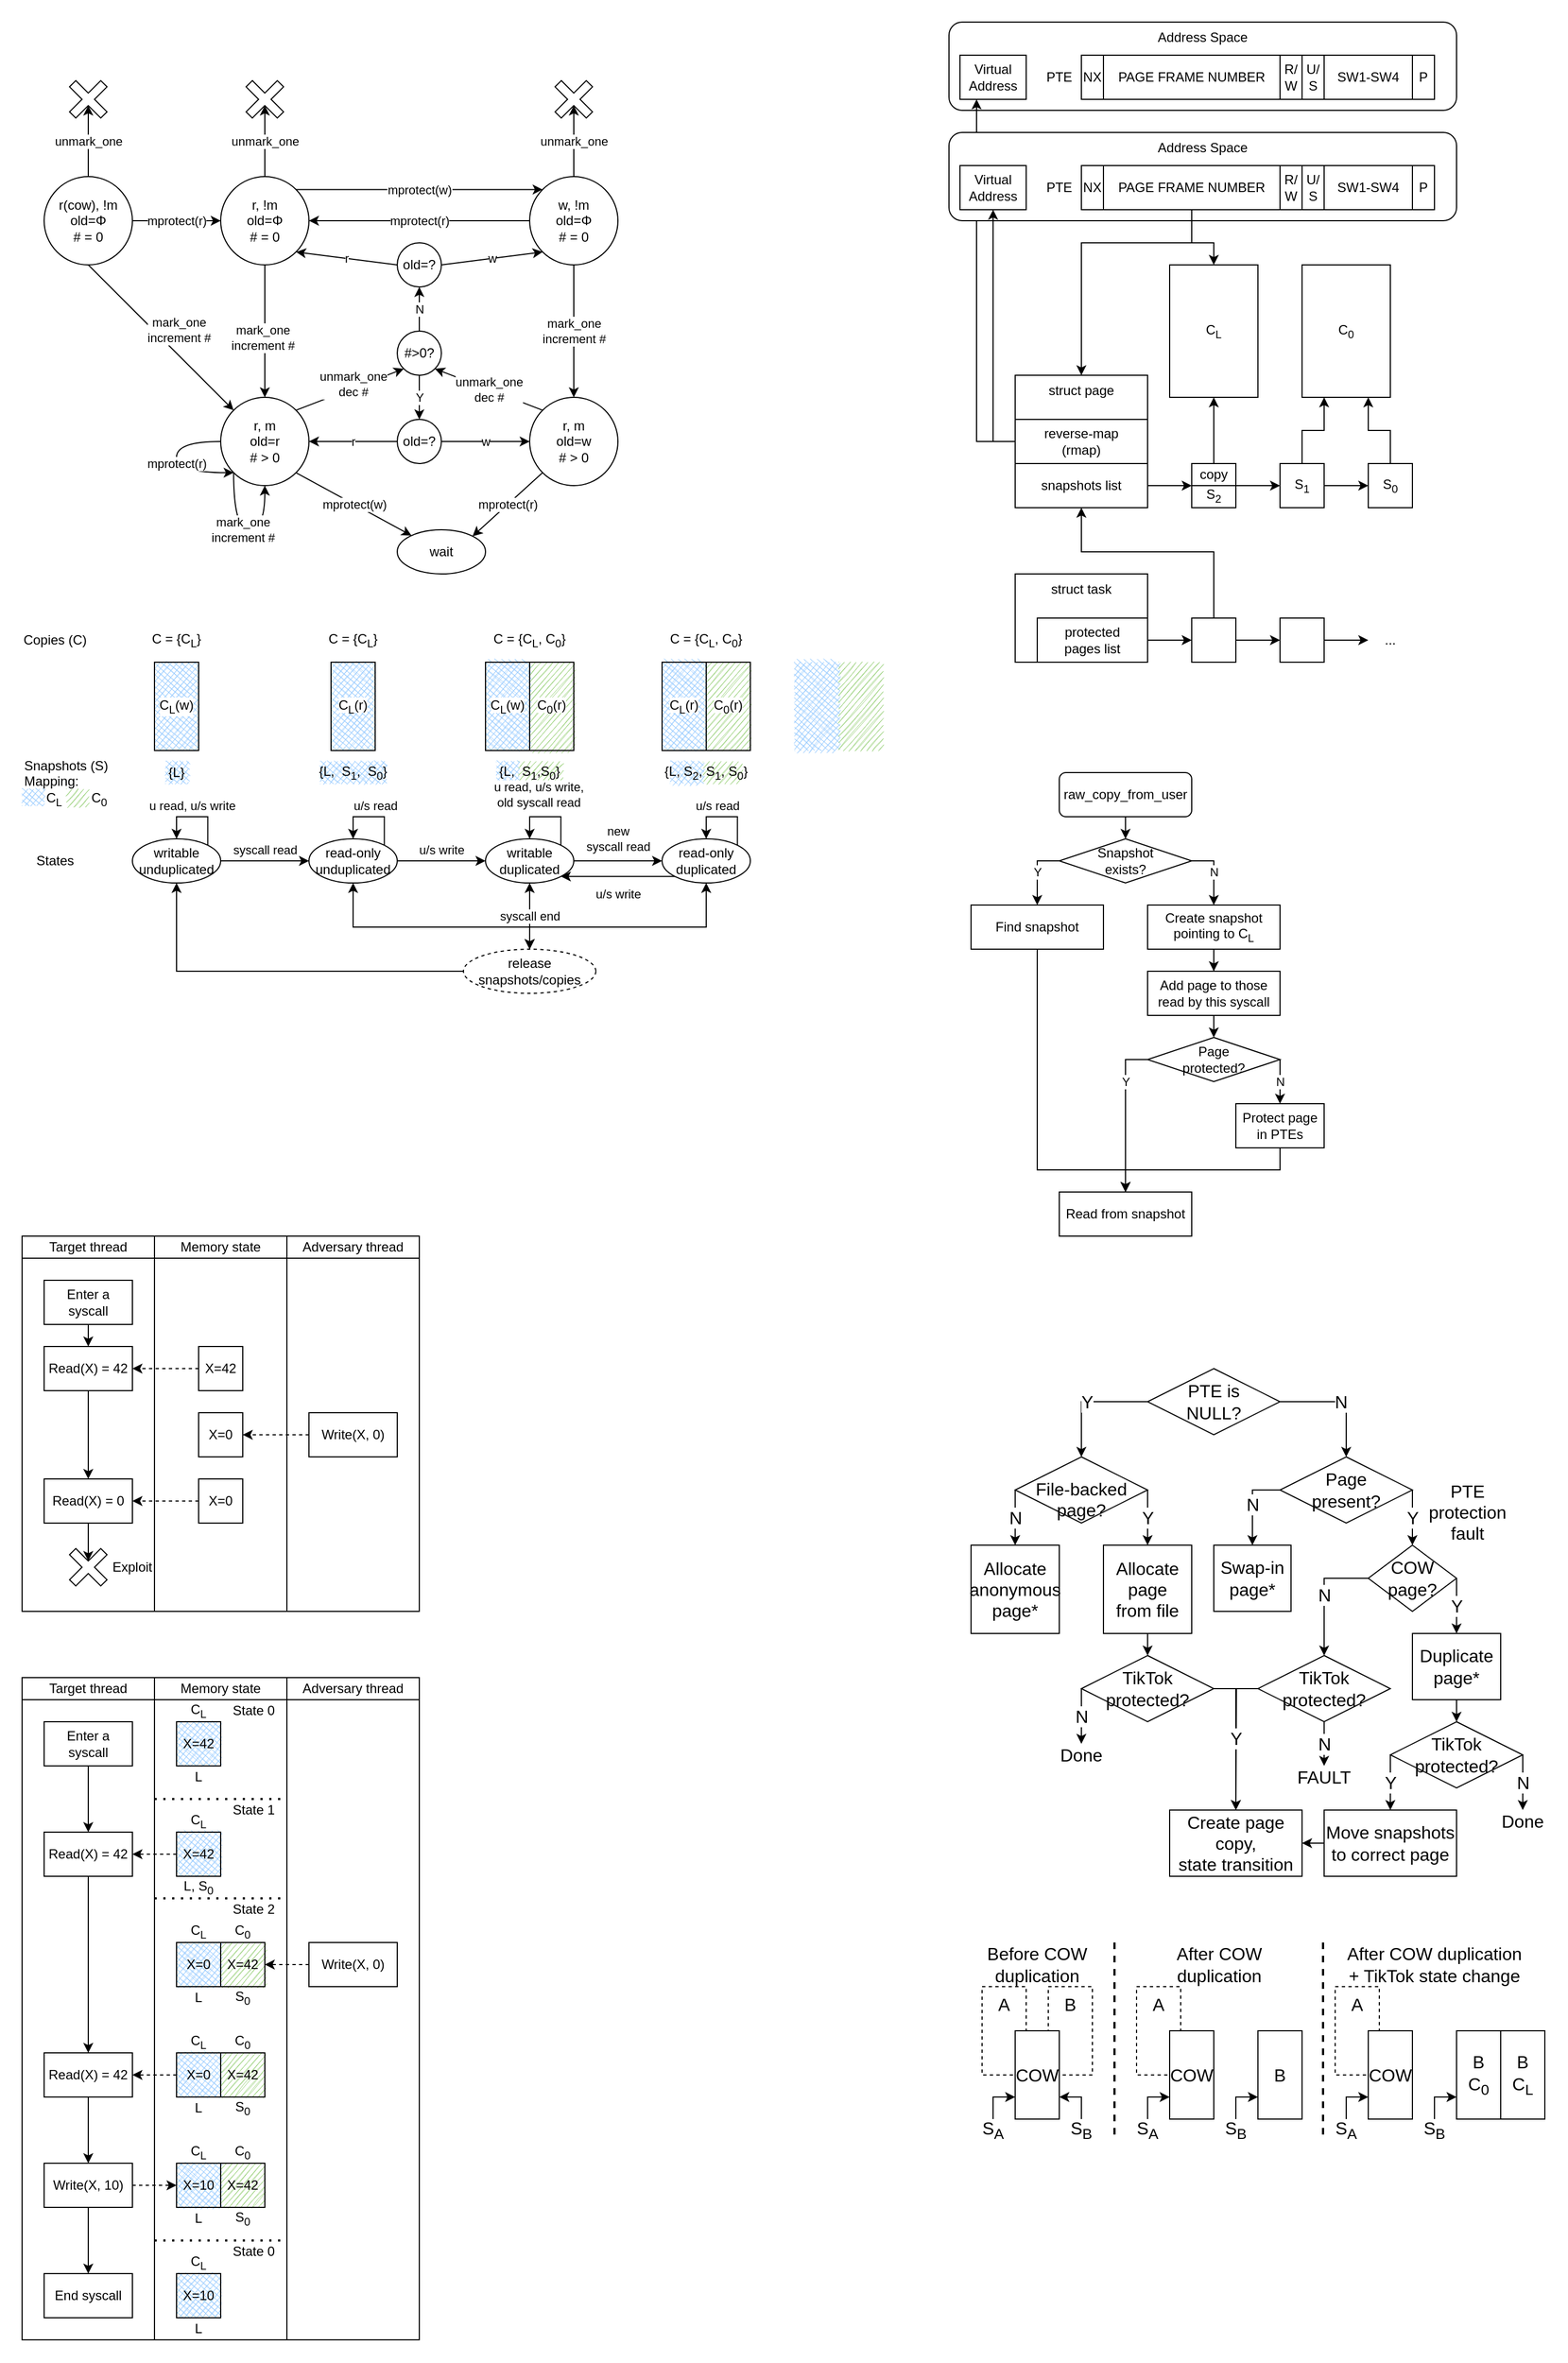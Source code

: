 <mxfile version="14.7.6" type="device"><diagram id="ZgGV1-kqw9fMqNRYj13-" name="Page-1"><mxGraphModel dx="651" dy="1067" grid="1" gridSize="10" guides="1" tooltips="1" connect="1" arrows="1" fold="1" page="1" pageScale="1" pageWidth="850" pageHeight="1100" math="0" shadow="0"><root><mxCell id="0"/><mxCell id="1" parent="0"/><mxCell id="BvnVw-4qKByz3GFjecwE-68" value="" style="rounded=0;whiteSpace=wrap;html=1;fontSize=16;verticalAlign=middle;fillColor=none;strokeColor=none;" vertex="1" parent="1"><mxGeometry x="900" y="1800" width="560" height="180" as="geometry"/></mxCell><mxCell id="BvnVw-4qKByz3GFjecwE-36" value="A" style="rounded=0;whiteSpace=wrap;html=1;fontSize=16;fillColor=none;verticalAlign=top;dashed=1;" vertex="1" parent="1"><mxGeometry x="930" y="1840" width="40" height="80" as="geometry"/></mxCell><mxCell id="BvnVw-4qKByz3GFjecwE-37" value="B" style="rounded=0;whiteSpace=wrap;html=1;fontSize=16;fillColor=none;verticalAlign=top;dashed=1;" vertex="1" parent="1"><mxGeometry x="990" y="1840" width="40" height="80" as="geometry"/></mxCell><mxCell id="BvnVw-4qKByz3GFjecwE-39" value="A" style="rounded=0;whiteSpace=wrap;html=1;fontSize=16;fillColor=none;verticalAlign=top;dashed=1;" vertex="1" parent="1"><mxGeometry x="1070" y="1840" width="40" height="80" as="geometry"/></mxCell><mxCell id="BvnVw-4qKByz3GFjecwE-42" value="A" style="rounded=0;whiteSpace=wrap;html=1;fontSize=16;fillColor=none;verticalAlign=top;dashed=1;" vertex="1" parent="1"><mxGeometry x="1250" y="1840" width="40" height="80" as="geometry"/></mxCell><mxCell id="BvnVw-4qKByz3GFjecwE-44" value="&lt;div&gt;B&lt;/div&gt;C&lt;sub&gt;L&lt;/sub&gt;" style="rounded=0;whiteSpace=wrap;html=1;fontSize=16;verticalAlign=middle;" vertex="1" parent="1"><mxGeometry x="1400" y="1880" width="40" height="80" as="geometry"/></mxCell><mxCell id="BvnVw-4qKByz3GFjecwE-34" value="" style="rounded=0;whiteSpace=wrap;html=1;fontSize=16;verticalAlign=middle;fillColor=none;strokeColor=none;" vertex="1" parent="1"><mxGeometry x="920" y="1260" width="520" height="500" as="geometry"/></mxCell><mxCell id="hSm4koDUXmgNAm0xiuls-177" value="&lt;div align=&quot;center&quot;&gt;Address Space&lt;/div&gt;" style="rounded=1;whiteSpace=wrap;html=1;align=center;verticalAlign=top;" parent="1" vertex="1"><mxGeometry x="900" y="60" width="460" height="80" as="geometry"/></mxCell><mxCell id="hSm4koDUXmgNAm0xiuls-195" value="" style="rounded=0;whiteSpace=wrap;html=1;align=center;fillColor=none;strokeColor=none;" parent="1" vertex="1"><mxGeometry x="880" y="40" width="500" height="620" as="geometry"/></mxCell><mxCell id="hSm4koDUXmgNAm0xiuls-194" style="edgeStyle=orthogonalEdgeStyle;rounded=0;orthogonalLoop=1;jettySize=auto;html=1;exitX=0;exitY=0.5;exitDx=0;exitDy=0;entryX=0.25;entryY=1;entryDx=0;entryDy=0;" parent="1" source="hSm4koDUXmgNAm0xiuls-149" target="hSm4koDUXmgNAm0xiuls-187" edge="1"><mxGeometry relative="1" as="geometry"/></mxCell><mxCell id="8cbXPjj0JMSHBprmDZsg-39" value="&lt;div align=&quot;center&quot;&gt;Address Space&lt;/div&gt;" style="rounded=1;whiteSpace=wrap;html=1;align=center;verticalAlign=top;" parent="1" vertex="1"><mxGeometry x="900" y="160" width="460" height="80" as="geometry"/></mxCell><mxCell id="8cbXPjj0JMSHBprmDZsg-22" value="" style="rounded=0;whiteSpace=wrap;html=1;verticalAlign=middle;fillColor=none;strokeColor=none;" parent="1" vertex="1"><mxGeometry x="900" y="720" width="360" height="470" as="geometry"/></mxCell><mxCell id="hSm4koDUXmgNAm0xiuls-193" style="edgeStyle=orthogonalEdgeStyle;rounded=0;orthogonalLoop=1;jettySize=auto;html=1;exitX=0;exitY=0.5;exitDx=0;exitDy=0;entryX=0.5;entryY=1;entryDx=0;entryDy=0;" parent="1" source="hSm4koDUXmgNAm0xiuls-149" target="hSm4koDUXmgNAm0xiuls-162" edge="1"><mxGeometry relative="1" as="geometry"/></mxCell><mxCell id="hSm4koDUXmgNAm0xiuls-96" value="" style="rounded=0;whiteSpace=wrap;html=1;fillColor=none;strokeColor=none;" parent="1" vertex="1"><mxGeometry x="40" y="1540" width="400" height="640" as="geometry"/></mxCell><mxCell id="hSm4koDUXmgNAm0xiuls-95" value="" style="rounded=0;whiteSpace=wrap;html=1;fillColor=none;strokeColor=none;" parent="1" vertex="1"><mxGeometry x="40" y="1140" width="400" height="380" as="geometry"/></mxCell><mxCell id="hSm4koDUXmgNAm0xiuls-52" value="" style="rounded=0;whiteSpace=wrap;html=1;fillColor=none;" parent="1" vertex="1"><mxGeometry x="60" y="1580" width="120" height="580" as="geometry"/></mxCell><mxCell id="hSm4koDUXmgNAm0xiuls-53" value="" style="rounded=0;whiteSpace=wrap;html=1;fillColor=none;" parent="1" vertex="1"><mxGeometry x="180" y="1580" width="120" height="580" as="geometry"/></mxCell><mxCell id="hSm4koDUXmgNAm0xiuls-54" value="" style="rounded=0;whiteSpace=wrap;html=1;fillColor=none;" parent="1" vertex="1"><mxGeometry x="300" y="1580" width="120" height="580" as="geometry"/></mxCell><mxCell id="hSm4koDUXmgNAm0xiuls-88" value="" style="rounded=0;whiteSpace=wrap;html=1;labelBackgroundColor=#ffffff;sketch=1;strokeColor=none;fillStyle=cross-hatch;fillColor=#99CCFF;" parent="1" vertex="1"><mxGeometry x="200" y="2100" width="40" height="40" as="geometry"/></mxCell><mxCell id="hSm4koDUXmgNAm0xiuls-83" value="" style="rounded=0;whiteSpace=wrap;html=1;labelBackgroundColor=#ffffff;sketch=1;strokeColor=none;fillStyle=cross-hatch;fillColor=#99CCFF;" parent="1" vertex="1"><mxGeometry x="200" y="1600" width="40" height="40" as="geometry"/></mxCell><mxCell id="hSm4koDUXmgNAm0xiuls-84" value="" style="rounded=0;whiteSpace=wrap;html=1;labelBackgroundColor=#ffffff;sketch=1;strokeColor=none;fillStyle=cross-hatch;fillColor=#99CCFF;" parent="1" vertex="1"><mxGeometry x="200" y="1700" width="40" height="40" as="geometry"/></mxCell><mxCell id="hSm4koDUXmgNAm0xiuls-85" value="" style="rounded=0;whiteSpace=wrap;html=1;labelBackgroundColor=#ffffff;sketch=1;strokeColor=none;fillStyle=cross-hatch;fillColor=#99CCFF;" parent="1" vertex="1"><mxGeometry x="200" y="1800" width="40" height="40" as="geometry"/></mxCell><mxCell id="hSm4koDUXmgNAm0xiuls-86" value="" style="rounded=0;whiteSpace=wrap;html=1;labelBackgroundColor=#ffffff;sketch=1;strokeColor=none;fillStyle=cross-hatch;fillColor=#99CCFF;" parent="1" vertex="1"><mxGeometry x="200" y="1900" width="40" height="40" as="geometry"/></mxCell><mxCell id="hSm4koDUXmgNAm0xiuls-87" value="" style="rounded=0;whiteSpace=wrap;html=1;labelBackgroundColor=#ffffff;sketch=1;strokeColor=none;fillStyle=cross-hatch;fillColor=#99CCFF;" parent="1" vertex="1"><mxGeometry x="200" y="2000" width="40" height="40" as="geometry"/></mxCell><mxCell id="hSm4koDUXmgNAm0xiuls-90" value="" style="rounded=0;whiteSpace=wrap;html=1;labelBackgroundColor=#ffffff;sketch=1;strokeColor=none;fillStyle=hachure;fillColor=#97D077;" parent="1" vertex="1"><mxGeometry x="240" y="1800" width="40" height="40" as="geometry"/></mxCell><mxCell id="hSm4koDUXmgNAm0xiuls-91" value="" style="rounded=0;whiteSpace=wrap;html=1;labelBackgroundColor=#ffffff;sketch=1;strokeColor=none;fillStyle=hachure;fillColor=#97D077;" parent="1" vertex="1"><mxGeometry x="240" y="1900" width="40" height="40" as="geometry"/></mxCell><mxCell id="hSm4koDUXmgNAm0xiuls-92" value="" style="rounded=0;whiteSpace=wrap;html=1;labelBackgroundColor=#ffffff;sketch=1;strokeColor=none;fillStyle=hachure;fillColor=#97D077;" parent="1" vertex="1"><mxGeometry x="240" y="2000" width="40" height="40" as="geometry"/></mxCell><mxCell id="sgO2sDlPtiAHOV2v07FV-78" value="" style="rounded=0;whiteSpace=wrap;html=1;labelBackgroundColor=#ffffff;sketch=0;fontFamily=Courier New;fillColor=none;strokeColor=none;" parent="1" vertex="1"><mxGeometry x="40" y="580" width="700" height="380" as="geometry"/></mxCell><mxCell id="sgO2sDlPtiAHOV2v07FV-73" value="" style="rounded=0;whiteSpace=wrap;html=1;labelBackgroundColor=#ffffff;sketch=1;strokeColor=none;fillStyle=hachure;fillColor=#97D077;" parent="1" vertex="1"><mxGeometry x="677.5" y="730" width="35" height="20" as="geometry"/></mxCell><mxCell id="sgO2sDlPtiAHOV2v07FV-74" value="" style="rounded=0;whiteSpace=wrap;html=1;labelBackgroundColor=#ffffff;sketch=1;strokeColor=none;fillStyle=cross-hatch;fillColor=#99CCFF;" parent="1" vertex="1"><mxGeometry x="647.5" y="730" width="30" height="20" as="geometry"/></mxCell><mxCell id="sgO2sDlPtiAHOV2v07FV-65" value="" style="rounded=0;whiteSpace=wrap;html=1;labelBackgroundColor=#ffffff;sketch=1;strokeColor=none;fillStyle=cross-hatch;fillColor=#99CCFF;" parent="1" vertex="1"><mxGeometry x="330" y="730" width="60" height="20" as="geometry"/></mxCell><mxCell id="sgO2sDlPtiAHOV2v07FV-68" value="" style="rounded=0;whiteSpace=wrap;html=1;labelBackgroundColor=#ffffff;sketch=1;strokeColor=none;fillStyle=cross-hatch;fillColor=#99CCFF;fontStyle=1" parent="1" vertex="1"><mxGeometry x="490" y="730" width="20" height="20" as="geometry"/></mxCell><mxCell id="sgO2sDlPtiAHOV2v07FV-69" value="" style="rounded=0;whiteSpace=wrap;html=1;labelBackgroundColor=#ffffff;sketch=1;strokeColor=none;fillStyle=hachure;fillColor=#97D077;fontStyle=1" parent="1" vertex="1"><mxGeometry x="510" y="730" width="40" height="20" as="geometry"/></mxCell><mxCell id="sgO2sDlPtiAHOV2v07FV-58" value="" style="rounded=0;whiteSpace=wrap;html=1;labelBackgroundColor=#ffffff;sketch=1;strokeColor=none;fillStyle=hachure;fillColor=#97D077;" parent="1" vertex="1"><mxGeometry x="520" y="640" width="40" height="80" as="geometry"/></mxCell><mxCell id="sgO2sDlPtiAHOV2v07FV-59" value="" style="rounded=0;whiteSpace=wrap;html=1;labelBackgroundColor=#ffffff;sketch=1;strokeColor=none;fillStyle=hachure;fillColor=#97D077;" parent="1" vertex="1"><mxGeometry x="680" y="640" width="40" height="80" as="geometry"/></mxCell><mxCell id="sgO2sDlPtiAHOV2v07FV-46" value="&lt;div&gt;&lt;span style=&quot;background-color: rgb(255 , 255 , 255)&quot;&gt;C&lt;sub&gt;0&lt;/sub&gt;(r)&lt;/span&gt;&lt;/div&gt;" style="rounded=0;whiteSpace=wrap;html=1;sketch=0;fillColor=none;" parent="1" vertex="1"><mxGeometry x="520" y="640" width="40" height="80" as="geometry"/></mxCell><mxCell id="sgO2sDlPtiAHOV2v07FV-52" value="&lt;div&gt;&lt;span style=&quot;background-color: rgb(255 , 255 , 255)&quot;&gt;C&lt;sub&gt;0&lt;/sub&gt;(r)&lt;/span&gt;&lt;/div&gt;" style="rounded=0;whiteSpace=wrap;html=1;fillColor=none;" parent="1" vertex="1"><mxGeometry x="680" y="640" width="40" height="80" as="geometry"/></mxCell><mxCell id="sgO2sDlPtiAHOV2v07FV-54" value="" style="rounded=0;whiteSpace=wrap;html=1;labelBackgroundColor=#ffffff;sketch=1;strokeColor=none;fillStyle=cross-hatch;fillColor=#99CCFF;" parent="1" vertex="1"><mxGeometry x="640" y="640" width="40" height="80" as="geometry"/></mxCell><mxCell id="sgO2sDlPtiAHOV2v07FV-55" value="" style="rounded=0;whiteSpace=wrap;html=1;labelBackgroundColor=#ffffff;sketch=1;strokeColor=none;fillStyle=cross-hatch;fillColor=#99CCFF;" parent="1" vertex="1"><mxGeometry x="480" y="640" width="40" height="80" as="geometry"/></mxCell><mxCell id="sgO2sDlPtiAHOV2v07FV-56" value="" style="rounded=0;whiteSpace=wrap;html=1;labelBackgroundColor=#ffffff;sketch=1;strokeColor=none;fillStyle=cross-hatch;fillColor=#99CCFF;" parent="1" vertex="1"><mxGeometry x="340" y="640" width="40" height="80" as="geometry"/></mxCell><mxCell id="sgO2sDlPtiAHOV2v07FV-57" value="" style="rounded=0;whiteSpace=wrap;html=1;labelBackgroundColor=#ffffff;sketch=1;strokeColor=none;fillStyle=cross-hatch;fillColor=#99CCFF;" parent="1" vertex="1"><mxGeometry x="180" y="640" width="40" height="80" as="geometry"/></mxCell><mxCell id="dhuzZzmLRCIXjbbIye5t-8" value="unmark_one" style="edgeStyle=orthogonalEdgeStyle;rounded=0;orthogonalLoop=1;jettySize=auto;html=1;exitX=0.5;exitY=0;exitDx=0;exitDy=0;entryX=0;entryY=0;entryDx=24;entryDy=24;entryPerimeter=0;" parent="1" source="dhuzZzmLRCIXjbbIye5t-1" target="dhuzZzmLRCIXjbbIye5t-6" edge="1"><mxGeometry relative="1" as="geometry"/></mxCell><mxCell id="dhuzZzmLRCIXjbbIye5t-15" style="edgeStyle=orthogonalEdgeStyle;rounded=0;orthogonalLoop=1;jettySize=auto;html=1;exitX=0.5;exitY=1;exitDx=0;exitDy=0;entryX=0.5;entryY=0;entryDx=0;entryDy=0;" parent="1" source="dhuzZzmLRCIXjbbIye5t-1" target="dhuzZzmLRCIXjbbIye5t-4" edge="1"><mxGeometry relative="1" as="geometry"/></mxCell><mxCell id="dhuzZzmLRCIXjbbIye5t-18" value="&lt;div&gt;mark_one&lt;/div&gt;&lt;div&gt;increment #&lt;br&gt;&lt;/div&gt;" style="edgeLabel;html=1;align=center;verticalAlign=middle;resizable=0;points=[];" parent="dhuzZzmLRCIXjbbIye5t-15" vertex="1" connectable="0"><mxGeometry x="0.088" y="-2" relative="1" as="geometry"><mxPoint as="offset"/></mxGeometry></mxCell><mxCell id="dhuzZzmLRCIXjbbIye5t-20" value="mprotect(w)" style="edgeStyle=none;rounded=0;orthogonalLoop=1;jettySize=auto;html=1;exitX=1;exitY=0;exitDx=0;exitDy=0;entryX=0;entryY=0;entryDx=0;entryDy=0;" parent="1" source="dhuzZzmLRCIXjbbIye5t-1" target="dhuzZzmLRCIXjbbIye5t-3" edge="1"><mxGeometry relative="1" as="geometry"><Array as="points"/></mxGeometry></mxCell><mxCell id="dhuzZzmLRCIXjbbIye5t-1" value="&lt;div&gt;r, !m&lt;/div&gt;&lt;div&gt;old=&lt;span class=&quot;aCOpRe&quot;&gt;&lt;span&gt;Φ&lt;/span&gt;&lt;/span&gt;&lt;/div&gt;&lt;div&gt;&lt;span class=&quot;aCOpRe&quot;&gt;&lt;span&gt;# = 0&lt;br&gt;&lt;/span&gt;&lt;/span&gt; &lt;/div&gt;" style="ellipse;whiteSpace=wrap;html=1;aspect=fixed;" parent="1" vertex="1"><mxGeometry x="240" y="200" width="80" height="80" as="geometry"/></mxCell><mxCell id="dhuzZzmLRCIXjbbIye5t-14" style="rounded=0;orthogonalLoop=1;jettySize=auto;html=1;exitX=0.5;exitY=1;exitDx=0;exitDy=0;" parent="1" source="dhuzZzmLRCIXjbbIye5t-2" target="dhuzZzmLRCIXjbbIye5t-4" edge="1"><mxGeometry relative="1" as="geometry"/></mxCell><mxCell id="dhuzZzmLRCIXjbbIye5t-17" value="&lt;div&gt;mark_one&lt;/div&gt;&lt;div&gt;increment #&lt;br&gt;&lt;/div&gt;" style="edgeLabel;html=1;align=center;verticalAlign=middle;resizable=0;points=[];" parent="dhuzZzmLRCIXjbbIye5t-14" vertex="1" connectable="0"><mxGeometry x="0.156" y="1" relative="1" as="geometry"><mxPoint x="5.26" y="-16.67" as="offset"/></mxGeometry></mxCell><mxCell id="dhuzZzmLRCIXjbbIye5t-25" value="mprotect(r)" style="edgeStyle=none;rounded=0;orthogonalLoop=1;jettySize=auto;html=1;exitX=1;exitY=0.5;exitDx=0;exitDy=0;entryX=0;entryY=0.5;entryDx=0;entryDy=0;" parent="1" source="dhuzZzmLRCIXjbbIye5t-2" target="dhuzZzmLRCIXjbbIye5t-1" edge="1"><mxGeometry relative="1" as="geometry"/></mxCell><mxCell id="dhuzZzmLRCIXjbbIye5t-2" value="r(cow), !m&lt;div&gt;old=&lt;span class=&quot;aCOpRe&quot;&gt;&lt;span&gt;Φ&lt;/span&gt;&lt;/span&gt;&lt;/div&gt;&lt;div&gt;&lt;span class=&quot;aCOpRe&quot;&gt;&lt;span&gt;# = 0&lt;br&gt;&lt;/span&gt;&lt;/span&gt; &lt;/div&gt;" style="ellipse;whiteSpace=wrap;html=1;aspect=fixed;" parent="1" vertex="1"><mxGeometry x="80" y="200" width="80" height="80" as="geometry"/></mxCell><mxCell id="dhuzZzmLRCIXjbbIye5t-16" value="&lt;div&gt;mark_one&lt;/div&gt;&lt;div&gt;increment #&lt;br&gt;&lt;/div&gt;" style="edgeStyle=none;rounded=0;orthogonalLoop=1;jettySize=auto;html=1;exitX=0.5;exitY=1;exitDx=0;exitDy=0;entryX=0.5;entryY=0;entryDx=0;entryDy=0;" parent="1" source="dhuzZzmLRCIXjbbIye5t-3" target="dhuzZzmLRCIXjbbIye5t-5" edge="1"><mxGeometry relative="1" as="geometry"/></mxCell><mxCell id="dhuzZzmLRCIXjbbIye5t-24" value="mprotect(r)" style="edgeStyle=none;rounded=0;orthogonalLoop=1;jettySize=auto;html=1;exitX=0;exitY=0.5;exitDx=0;exitDy=0;entryX=1;entryY=0.5;entryDx=0;entryDy=0;" parent="1" source="dhuzZzmLRCIXjbbIye5t-3" target="dhuzZzmLRCIXjbbIye5t-1" edge="1"><mxGeometry relative="1" as="geometry"/></mxCell><mxCell id="dhuzZzmLRCIXjbbIye5t-3" value="w, !m&lt;div&gt;old=&lt;span class=&quot;aCOpRe&quot;&gt;&lt;span&gt;Φ&lt;/span&gt;&lt;/span&gt;&lt;/div&gt;&lt;div&gt;&lt;span class=&quot;aCOpRe&quot;&gt;&lt;span&gt;# = 0&lt;br&gt;&lt;/span&gt;&lt;/span&gt; &lt;/div&gt;" style="ellipse;whiteSpace=wrap;html=1;aspect=fixed;" parent="1" vertex="1"><mxGeometry x="520" y="200" width="80" height="80" as="geometry"/></mxCell><mxCell id="dhuzZzmLRCIXjbbIye5t-30" style="rounded=0;orthogonalLoop=1;jettySize=auto;html=1;exitX=1;exitY=0;exitDx=0;exitDy=0;entryX=0;entryY=1;entryDx=0;entryDy=0;" parent="1" source="dhuzZzmLRCIXjbbIye5t-4" target="dhuzZzmLRCIXjbbIye5t-29" edge="1"><mxGeometry relative="1" as="geometry"/></mxCell><mxCell id="dhuzZzmLRCIXjbbIye5t-32" value="&lt;div&gt;unmark_one&lt;/div&gt;&lt;div&gt;dec #&lt;br&gt;&lt;/div&gt;" style="edgeLabel;html=1;align=center;verticalAlign=middle;resizable=0;points=[];" parent="dhuzZzmLRCIXjbbIye5t-30" vertex="1" connectable="0"><mxGeometry x="0.263" y="-1" relative="1" as="geometry"><mxPoint x="-10.32" y="-1.56" as="offset"/></mxGeometry></mxCell><mxCell id="dhuzZzmLRCIXjbbIye5t-43" value="mprotect(w)" style="edgeStyle=none;rounded=0;orthogonalLoop=1;jettySize=auto;html=1;exitX=1;exitY=1;exitDx=0;exitDy=0;" parent="1" source="dhuzZzmLRCIXjbbIye5t-4" target="dhuzZzmLRCIXjbbIye5t-44" edge="1"><mxGeometry relative="1" as="geometry"><mxPoint x="360" y="500" as="targetPoint"/></mxGeometry></mxCell><mxCell id="dhuzZzmLRCIXjbbIye5t-4" value="&lt;div&gt;r, m&lt;/div&gt;&lt;div&gt;old=&lt;span class=&quot;aCOpRe&quot;&gt;&lt;span&gt;r&lt;/span&gt;&lt;/span&gt;&lt;/div&gt;&lt;div&gt;&lt;span class=&quot;aCOpRe&quot;&gt;&lt;span&gt;# &amp;gt; 0&lt;br&gt;&lt;/span&gt;&lt;/span&gt; &lt;/div&gt;" style="ellipse;whiteSpace=wrap;html=1;aspect=fixed;" parent="1" vertex="1"><mxGeometry x="240" y="400" width="80" height="80" as="geometry"/></mxCell><mxCell id="dhuzZzmLRCIXjbbIye5t-31" value="&lt;div&gt;unmark_one&lt;/div&gt;&lt;div&gt;dec #&lt;br&gt;&lt;/div&gt;" style="rounded=0;orthogonalLoop=1;jettySize=auto;html=1;exitX=0;exitY=0;exitDx=0;exitDy=0;entryX=1;entryY=1;entryDx=0;entryDy=0;" parent="1" source="dhuzZzmLRCIXjbbIye5t-5" target="dhuzZzmLRCIXjbbIye5t-29" edge="1"><mxGeometry relative="1" as="geometry"/></mxCell><mxCell id="dhuzZzmLRCIXjbbIye5t-45" value="mprotect(r)" style="edgeStyle=none;rounded=0;orthogonalLoop=1;jettySize=auto;html=1;exitX=0;exitY=1;exitDx=0;exitDy=0;entryX=1;entryY=0;entryDx=0;entryDy=0;" parent="1" source="dhuzZzmLRCIXjbbIye5t-5" target="dhuzZzmLRCIXjbbIye5t-44" edge="1"><mxGeometry relative="1" as="geometry"/></mxCell><mxCell id="dhuzZzmLRCIXjbbIye5t-5" value="&lt;div&gt;r, m&lt;/div&gt;&lt;div&gt;old=&lt;span class=&quot;aCOpRe&quot;&gt;&lt;span&gt;w&lt;/span&gt;&lt;/span&gt;&lt;/div&gt;&lt;div&gt;&lt;span class=&quot;aCOpRe&quot;&gt;&lt;span&gt;# &amp;gt; 0&lt;br&gt;&lt;/span&gt;&lt;/span&gt; &lt;/div&gt;" style="ellipse;whiteSpace=wrap;html=1;aspect=fixed;" parent="1" vertex="1"><mxGeometry x="520" y="400" width="80" height="80" as="geometry"/></mxCell><mxCell id="dhuzZzmLRCIXjbbIye5t-6" value="" style="shape=cross;whiteSpace=wrap;html=1;rotation=45;" parent="1" vertex="1"><mxGeometry x="260" y="110" width="40" height="40" as="geometry"/></mxCell><mxCell id="dhuzZzmLRCIXjbbIye5t-9" value="unmark_one" style="edgeStyle=orthogonalEdgeStyle;rounded=0;orthogonalLoop=1;jettySize=auto;html=1;exitX=0.5;exitY=0;exitDx=0;exitDy=0;entryX=0;entryY=0;entryDx=24;entryDy=24;entryPerimeter=0;" parent="1" source="dhuzZzmLRCIXjbbIye5t-2" target="dhuzZzmLRCIXjbbIye5t-10" edge="1"><mxGeometry relative="1" as="geometry"><mxPoint x="120" y="200" as="sourcePoint"/></mxGeometry></mxCell><mxCell id="dhuzZzmLRCIXjbbIye5t-10" value="" style="shape=cross;whiteSpace=wrap;html=1;rotation=45;" parent="1" vertex="1"><mxGeometry x="100" y="110" width="40" height="40" as="geometry"/></mxCell><mxCell id="dhuzZzmLRCIXjbbIye5t-11" value="unmark_one" style="edgeStyle=orthogonalEdgeStyle;rounded=0;orthogonalLoop=1;jettySize=auto;html=1;exitX=0.5;exitY=0;exitDx=0;exitDy=0;entryX=0;entryY=0;entryDx=24;entryDy=24;entryPerimeter=0;" parent="1" source="dhuzZzmLRCIXjbbIye5t-3" target="dhuzZzmLRCIXjbbIye5t-12" edge="1"><mxGeometry relative="1" as="geometry"><mxPoint x="560" y="200" as="sourcePoint"/></mxGeometry></mxCell><mxCell id="dhuzZzmLRCIXjbbIye5t-12" value="" style="shape=cross;whiteSpace=wrap;html=1;rotation=45;" parent="1" vertex="1"><mxGeometry x="540" y="110" width="40" height="40" as="geometry"/></mxCell><mxCell id="dhuzZzmLRCIXjbbIye5t-27" value="&lt;div&gt;mark_one&lt;/div&gt;&lt;div&gt;increment #&lt;br&gt;&lt;/div&gt;" style="edgeStyle=orthogonalEdgeStyle;rounded=0;orthogonalLoop=1;jettySize=auto;html=1;exitX=0;exitY=1;exitDx=0;exitDy=0;entryX=0.5;entryY=1;entryDx=0;entryDy=0;curved=1;" parent="1" source="dhuzZzmLRCIXjbbIye5t-4" target="dhuzZzmLRCIXjbbIye5t-4" edge="1"><mxGeometry relative="1" as="geometry"><Array as="points"><mxPoint x="252" y="520"/><mxPoint x="280" y="520"/></Array></mxGeometry></mxCell><mxCell id="dhuzZzmLRCIXjbbIye5t-28" value="mprotect(r)" style="edgeStyle=orthogonalEdgeStyle;curved=1;rounded=0;orthogonalLoop=1;jettySize=auto;html=1;exitX=0;exitY=0.5;exitDx=0;exitDy=0;entryX=0;entryY=1;entryDx=0;entryDy=0;" parent="1" source="dhuzZzmLRCIXjbbIye5t-4" target="dhuzZzmLRCIXjbbIye5t-4" edge="1"><mxGeometry relative="1" as="geometry"><Array as="points"><mxPoint x="200" y="440"/><mxPoint x="200" y="468"/></Array></mxGeometry></mxCell><mxCell id="dhuzZzmLRCIXjbbIye5t-33" value="Y" style="edgeStyle=none;rounded=0;orthogonalLoop=1;jettySize=auto;html=1;exitX=0.5;exitY=1;exitDx=0;exitDy=0;entryX=0.5;entryY=0;entryDx=0;entryDy=0;" parent="1" source="dhuzZzmLRCIXjbbIye5t-29" target="dhuzZzmLRCIXjbbIye5t-35" edge="1"><mxGeometry relative="1" as="geometry"><mxPoint x="419.857" y="440" as="targetPoint"/></mxGeometry></mxCell><mxCell id="dhuzZzmLRCIXjbbIye5t-39" value="N" style="edgeStyle=none;rounded=0;orthogonalLoop=1;jettySize=auto;html=1;exitX=0.5;exitY=0;exitDx=0;exitDy=0;entryX=0.5;entryY=1;entryDx=0;entryDy=0;" parent="1" source="dhuzZzmLRCIXjbbIye5t-29" target="dhuzZzmLRCIXjbbIye5t-38" edge="1"><mxGeometry relative="1" as="geometry"/></mxCell><mxCell id="dhuzZzmLRCIXjbbIye5t-29" value="#&amp;gt;0?" style="ellipse;whiteSpace=wrap;html=1;" parent="1" vertex="1"><mxGeometry x="400" y="340" width="40" height="40" as="geometry"/></mxCell><mxCell id="dhuzZzmLRCIXjbbIye5t-36" value="r" style="edgeStyle=none;rounded=0;orthogonalLoop=1;jettySize=auto;html=1;exitX=0;exitY=0.5;exitDx=0;exitDy=0;entryX=1;entryY=0.5;entryDx=0;entryDy=0;" parent="1" source="dhuzZzmLRCIXjbbIye5t-35" target="dhuzZzmLRCIXjbbIye5t-4" edge="1"><mxGeometry relative="1" as="geometry"/></mxCell><mxCell id="dhuzZzmLRCIXjbbIye5t-37" value="w" style="edgeStyle=none;rounded=0;orthogonalLoop=1;jettySize=auto;html=1;exitX=1;exitY=0.5;exitDx=0;exitDy=0;entryX=0;entryY=0.5;entryDx=0;entryDy=0;" parent="1" source="dhuzZzmLRCIXjbbIye5t-35" target="dhuzZzmLRCIXjbbIye5t-5" edge="1"><mxGeometry relative="1" as="geometry"/></mxCell><mxCell id="dhuzZzmLRCIXjbbIye5t-35" value="old=?" style="ellipse;whiteSpace=wrap;html=1;" parent="1" vertex="1"><mxGeometry x="400" y="420" width="40" height="40" as="geometry"/></mxCell><mxCell id="dhuzZzmLRCIXjbbIye5t-40" value="w" style="edgeStyle=none;rounded=0;orthogonalLoop=1;jettySize=auto;html=1;exitX=1;exitY=0.5;exitDx=0;exitDy=0;entryX=0;entryY=1;entryDx=0;entryDy=0;" parent="1" source="dhuzZzmLRCIXjbbIye5t-38" target="dhuzZzmLRCIXjbbIye5t-3" edge="1"><mxGeometry relative="1" as="geometry"/></mxCell><mxCell id="dhuzZzmLRCIXjbbIye5t-42" value="r" style="edgeStyle=none;rounded=0;orthogonalLoop=1;jettySize=auto;html=1;exitX=0;exitY=0.5;exitDx=0;exitDy=0;entryX=1;entryY=1;entryDx=0;entryDy=0;" parent="1" source="dhuzZzmLRCIXjbbIye5t-38" target="dhuzZzmLRCIXjbbIye5t-1" edge="1"><mxGeometry relative="1" as="geometry"/></mxCell><mxCell id="dhuzZzmLRCIXjbbIye5t-38" value="old=?" style="ellipse;whiteSpace=wrap;html=1;" parent="1" vertex="1"><mxGeometry x="400" y="260" width="40" height="40" as="geometry"/></mxCell><mxCell id="dhuzZzmLRCIXjbbIye5t-44" value="wait" style="ellipse;whiteSpace=wrap;html=1;" parent="1" vertex="1"><mxGeometry x="400" y="520" width="80" height="40" as="geometry"/></mxCell><mxCell id="sgO2sDlPtiAHOV2v07FV-21" value="syscall read" style="edgeStyle=orthogonalEdgeStyle;rounded=0;orthogonalLoop=1;jettySize=auto;html=1;exitX=1;exitY=0.5;exitDx=0;exitDy=0;" parent="1" source="sgO2sDlPtiAHOV2v07FV-17" target="sgO2sDlPtiAHOV2v07FV-18" edge="1"><mxGeometry y="10" relative="1" as="geometry"><mxPoint as="offset"/></mxGeometry></mxCell><mxCell id="sgO2sDlPtiAHOV2v07FV-17" value="&lt;div&gt;writable&lt;/div&gt;&lt;div&gt;unduplicated&lt;br&gt;&lt;/div&gt;" style="ellipse;whiteSpace=wrap;html=1;" parent="1" vertex="1"><mxGeometry x="160" y="800" width="80" height="40" as="geometry"/></mxCell><mxCell id="sgO2sDlPtiAHOV2v07FV-24" value="u/s write" style="edgeStyle=orthogonalEdgeStyle;rounded=0;orthogonalLoop=1;jettySize=auto;html=1;exitX=1;exitY=0.5;exitDx=0;exitDy=0;entryX=0;entryY=0.5;entryDx=0;entryDy=0;" parent="1" source="sgO2sDlPtiAHOV2v07FV-18" target="sgO2sDlPtiAHOV2v07FV-19" edge="1"><mxGeometry y="10" relative="1" as="geometry"><mxPoint as="offset"/></mxGeometry></mxCell><mxCell id="sgO2sDlPtiAHOV2v07FV-31" value="" style="rounded=0;orthogonalLoop=1;jettySize=auto;html=1;exitX=0.5;exitY=1;exitDx=0;exitDy=0;entryX=0.5;entryY=0;entryDx=0;entryDy=0;startArrow=classic;startFill=1;" parent="1" source="sgO2sDlPtiAHOV2v07FV-18" target="sgO2sDlPtiAHOV2v07FV-27" edge="1"><mxGeometry relative="1" as="geometry"><Array as="points"><mxPoint x="360" y="880"/><mxPoint x="520" y="880"/></Array></mxGeometry></mxCell><mxCell id="sgO2sDlPtiAHOV2v07FV-18" value="read-only&lt;br&gt;&lt;div&gt;unduplicated&lt;br&gt;&lt;/div&gt;" style="ellipse;whiteSpace=wrap;html=1;" parent="1" vertex="1"><mxGeometry x="320" y="800" width="80" height="40" as="geometry"/></mxCell><mxCell id="sgO2sDlPtiAHOV2v07FV-26" value="&lt;div&gt;new&lt;br&gt;&lt;/div&gt;&lt;div&gt;syscall read&lt;/div&gt;" style="edgeStyle=orthogonalEdgeStyle;rounded=0;orthogonalLoop=1;jettySize=auto;html=1;exitX=1;exitY=0.5;exitDx=0;exitDy=0;entryX=0;entryY=0.5;entryDx=0;entryDy=0;" parent="1" source="sgO2sDlPtiAHOV2v07FV-19" target="sgO2sDlPtiAHOV2v07FV-20" edge="1"><mxGeometry y="20" relative="1" as="geometry"><mxPoint as="offset"/></mxGeometry></mxCell><mxCell id="sgO2sDlPtiAHOV2v07FV-30" value="&lt;span style=&quot;background-color: rgb(255 , 255 , 255)&quot;&gt;syscall end&lt;/span&gt;" style="rounded=0;orthogonalLoop=1;jettySize=auto;html=1;exitX=0.5;exitY=1;exitDx=0;exitDy=0;entryX=0.5;entryY=0;entryDx=0;entryDy=0;startArrow=classic;startFill=1;" parent="1" source="sgO2sDlPtiAHOV2v07FV-19" target="sgO2sDlPtiAHOV2v07FV-27" edge="1"><mxGeometry relative="1" as="geometry"><mxPoint as="offset"/></mxGeometry></mxCell><mxCell id="sgO2sDlPtiAHOV2v07FV-19" value="writable&lt;br&gt;&lt;div&gt;duplicated&lt;br&gt;&lt;/div&gt;" style="ellipse;whiteSpace=wrap;html=1;" parent="1" vertex="1"><mxGeometry x="480" y="800" width="80" height="40" as="geometry"/></mxCell><mxCell id="sgO2sDlPtiAHOV2v07FV-28" value="&lt;div&gt;u/s write&lt;/div&gt;" style="edgeStyle=orthogonalEdgeStyle;rounded=0;orthogonalLoop=1;jettySize=auto;html=1;exitX=0;exitY=1;exitDx=0;exitDy=0;entryX=1;entryY=1;entryDx=0;entryDy=0;" parent="1" source="sgO2sDlPtiAHOV2v07FV-20" target="sgO2sDlPtiAHOV2v07FV-19" edge="1"><mxGeometry y="16" relative="1" as="geometry"><mxPoint x="570" y="850" as="targetPoint"/><mxPoint as="offset"/></mxGeometry></mxCell><mxCell id="sgO2sDlPtiAHOV2v07FV-29" value="" style="rounded=0;orthogonalLoop=1;jettySize=auto;html=1;exitX=0.5;exitY=1;exitDx=0;exitDy=0;entryX=0.5;entryY=0;entryDx=0;entryDy=0;startArrow=classic;startFill=1;" parent="1" source="sgO2sDlPtiAHOV2v07FV-20" target="sgO2sDlPtiAHOV2v07FV-27" edge="1"><mxGeometry relative="1" as="geometry"><Array as="points"><mxPoint x="680" y="880"/><mxPoint x="520" y="880"/></Array></mxGeometry></mxCell><mxCell id="sgO2sDlPtiAHOV2v07FV-20" value="read-only&lt;br&gt;&lt;div&gt;duplicated&lt;br&gt;&lt;/div&gt;" style="ellipse;whiteSpace=wrap;html=1;" parent="1" vertex="1"><mxGeometry x="640" y="800" width="80" height="40" as="geometry"/></mxCell><mxCell id="sgO2sDlPtiAHOV2v07FV-22" value="u read, u/s write" style="edgeStyle=orthogonalEdgeStyle;rounded=0;orthogonalLoop=1;jettySize=auto;html=1;exitX=1;exitY=0;exitDx=0;exitDy=0;entryX=0.5;entryY=0;entryDx=0;entryDy=0;" parent="1" source="sgO2sDlPtiAHOV2v07FV-17" target="sgO2sDlPtiAHOV2v07FV-17" edge="1"><mxGeometry x="0.084" y="-10" relative="1" as="geometry"><Array as="points"><mxPoint x="228" y="780"/><mxPoint x="200" y="780"/></Array><mxPoint as="offset"/></mxGeometry></mxCell><mxCell id="sgO2sDlPtiAHOV2v07FV-23" value="u/s read" style="edgeStyle=orthogonalEdgeStyle;rounded=0;orthogonalLoop=1;jettySize=auto;html=1;exitX=1;exitY=0;exitDx=0;exitDy=0;entryX=0.5;entryY=0;entryDx=0;entryDy=0;" parent="1" source="sgO2sDlPtiAHOV2v07FV-18" target="sgO2sDlPtiAHOV2v07FV-18" edge="1"><mxGeometry x="-0.078" y="-10" relative="1" as="geometry"><Array as="points"><mxPoint x="388" y="780"/><mxPoint x="360" y="780"/></Array><mxPoint as="offset"/></mxGeometry></mxCell><mxCell id="sgO2sDlPtiAHOV2v07FV-25" value="&lt;div&gt;&lt;span style=&quot;background-color: transparent&quot;&gt;u read, u/s write,&lt;/span&gt;&lt;/div&gt;&lt;span style=&quot;background-color: transparent&quot;&gt;old syscall read&lt;/span&gt;" style="edgeStyle=orthogonalEdgeStyle;rounded=0;orthogonalLoop=1;jettySize=auto;html=1;exitX=1;exitY=0;exitDx=0;exitDy=0;entryX=0.5;entryY=0;entryDx=0;entryDy=0;" parent="1" source="sgO2sDlPtiAHOV2v07FV-19" target="sgO2sDlPtiAHOV2v07FV-19" edge="1"><mxGeometry x="0.245" y="-20" relative="1" as="geometry"><Array as="points"><mxPoint x="528" y="780"/><mxPoint x="500" y="780"/></Array><mxPoint as="offset"/></mxGeometry></mxCell><mxCell id="sgO2sDlPtiAHOV2v07FV-77" style="edgeStyle=none;rounded=0;orthogonalLoop=1;jettySize=auto;html=1;exitX=0;exitY=0.5;exitDx=0;exitDy=0;entryX=0.5;entryY=1;entryDx=0;entryDy=0;fontFamily=Courier New;" parent="1" source="sgO2sDlPtiAHOV2v07FV-27" target="sgO2sDlPtiAHOV2v07FV-17" edge="1"><mxGeometry relative="1" as="geometry"><Array as="points"><mxPoint x="200" y="920"/></Array></mxGeometry></mxCell><mxCell id="sgO2sDlPtiAHOV2v07FV-27" value="release snapshots/copies" style="ellipse;whiteSpace=wrap;html=1;dashed=1;" parent="1" vertex="1"><mxGeometry x="460" y="900" width="120" height="40" as="geometry"/></mxCell><mxCell id="sgO2sDlPtiAHOV2v07FV-34" value="&lt;div&gt;C&lt;sub&gt;L&lt;/sub&gt;(w)&lt;/div&gt;" style="rounded=0;whiteSpace=wrap;html=1;labelBackgroundColor=#ffffff;sketch=0;fillStyle=cross-hatch;fillColor=none;" parent="1" vertex="1"><mxGeometry x="180" y="640" width="40" height="80" as="geometry"/></mxCell><mxCell id="sgO2sDlPtiAHOV2v07FV-36" value="States" style="text;html=1;strokeColor=none;fillColor=none;align=center;verticalAlign=middle;whiteSpace=wrap;rounded=0;dashed=1;" parent="1" vertex="1"><mxGeometry x="60" y="800" width="60" height="40" as="geometry"/></mxCell><mxCell id="sgO2sDlPtiAHOV2v07FV-37" value="&lt;div&gt;C = {C&lt;sub&gt;L&lt;/sub&gt;}&lt;br&gt;&lt;/div&gt;" style="text;html=1;strokeColor=none;fillColor=none;align=center;verticalAlign=middle;whiteSpace=wrap;rounded=0;" parent="1" vertex="1"><mxGeometry x="160" y="600" width="80" height="40" as="geometry"/></mxCell><mxCell id="sgO2sDlPtiAHOV2v07FV-40" value="&lt;div&gt;&lt;span style=&quot;background-color: rgb(255 , 255 , 255)&quot;&gt;C&lt;sub&gt;L&lt;/sub&gt;(r)&lt;/span&gt;&lt;/div&gt;" style="rounded=0;whiteSpace=wrap;html=1;sketch=0;fillStyle=cross-hatch;fillColor=none;" parent="1" vertex="1"><mxGeometry x="340" y="640" width="40" height="80" as="geometry"/></mxCell><mxCell id="sgO2sDlPtiAHOV2v07FV-41" value="&lt;div&gt;C = {C&lt;sub&gt;L&lt;/sub&gt;}&lt;br&gt;&lt;/div&gt;" style="text;html=1;strokeColor=none;fillColor=none;align=center;verticalAlign=middle;whiteSpace=wrap;rounded=0;" parent="1" vertex="1"><mxGeometry x="320" y="600" width="80" height="40" as="geometry"/></mxCell><mxCell id="sgO2sDlPtiAHOV2v07FV-42" value="&lt;div&gt;&lt;span style=&quot;background-color: transparent&quot;&gt;{L,&amp;nbsp; S&lt;sub&gt;1&lt;/sub&gt;,&amp;nbsp; S&lt;sub&gt;0&lt;/sub&gt;}&lt;/span&gt;&lt;/div&gt;" style="text;html=1;strokeColor=none;fillColor=none;align=center;verticalAlign=middle;whiteSpace=wrap;rounded=0;" parent="1" vertex="1"><mxGeometry x="320" y="730" width="80" height="20" as="geometry"/></mxCell><mxCell id="sgO2sDlPtiAHOV2v07FV-43" value="&lt;div&gt;&lt;span style=&quot;background-color: rgb(255 , 255 , 255)&quot;&gt;C&lt;sub&gt;L&lt;/sub&gt;(w)&lt;/span&gt;&lt;/div&gt;" style="rounded=0;whiteSpace=wrap;html=1;sketch=0;fillStyle=cross-hatch;fillColor=none;" parent="1" vertex="1"><mxGeometry x="480" y="640" width="40" height="80" as="geometry"/></mxCell><mxCell id="sgO2sDlPtiAHOV2v07FV-44" value="&lt;div&gt;&lt;/div&gt;&lt;div&gt;C = {C&lt;sub&gt;L&lt;/sub&gt;, C&lt;sub&gt;0&lt;/sub&gt;}&lt;br&gt;&lt;/div&gt;" style="text;html=1;strokeColor=none;fillColor=none;align=center;verticalAlign=middle;whiteSpace=wrap;rounded=0;" parent="1" vertex="1"><mxGeometry x="480" y="600" width="80" height="40" as="geometry"/></mxCell><mxCell id="sgO2sDlPtiAHOV2v07FV-45" value="&lt;div&gt;&lt;span style=&quot;background-color: transparent&quot;&gt;{L,&amp;nbsp; S&lt;sub&gt;1&lt;/sub&gt;,S&lt;sub&gt;0&lt;/sub&gt;}&lt;/span&gt;&lt;/div&gt;" style="text;html=1;strokeColor=none;fillColor=none;align=center;verticalAlign=middle;whiteSpace=wrap;rounded=0;" parent="1" vertex="1"><mxGeometry x="480" y="730" width="80" height="20" as="geometry"/></mxCell><mxCell id="sgO2sDlPtiAHOV2v07FV-47" value="Copies (C)" style="text;html=1;strokeColor=none;fillColor=none;align=center;verticalAlign=middle;whiteSpace=wrap;rounded=0;dashed=1;" parent="1" vertex="1"><mxGeometry x="60" y="600" width="60" height="40" as="geometry"/></mxCell><mxCell id="sgO2sDlPtiAHOV2v07FV-48" value="&lt;div&gt;Snapshots (S)&lt;div align=&quot;left&quot;&gt;Mapping:&lt;br&gt;&lt;/div&gt;&lt;div align=&quot;left&quot;&gt;&amp;nbsp;&amp;nbsp; &amp;nbsp;&amp;nbsp; C&lt;sub&gt;L&lt;/sub&gt;&amp;nbsp;&amp;nbsp;&amp;nbsp;&amp;nbsp;&amp;nbsp;&amp;nbsp;&amp;nbsp; C&lt;sub&gt;0&lt;/sub&gt;&lt;br&gt;&lt;/div&gt;&lt;/div&gt;" style="text;html=1;strokeColor=none;fillColor=none;align=center;verticalAlign=top;whiteSpace=wrap;rounded=0;dashed=1;" parent="1" vertex="1"><mxGeometry x="60" y="720" width="80" height="60" as="geometry"/></mxCell><mxCell id="sgO2sDlPtiAHOV2v07FV-49" value="&lt;div&gt;&lt;span style=&quot;background-color: rgb(255 , 255 , 255)&quot;&gt;C&lt;sub&gt;L&lt;/sub&gt;(r)&lt;/span&gt;&lt;/div&gt;" style="rounded=0;whiteSpace=wrap;html=1;fillColor=none;" parent="1" vertex="1"><mxGeometry x="640" y="640" width="40" height="80" as="geometry"/></mxCell><mxCell id="sgO2sDlPtiAHOV2v07FV-50" value="&lt;div&gt;&lt;/div&gt;&lt;div&gt;C = {C&lt;sub&gt;L&lt;/sub&gt;, C&lt;sub&gt;0&lt;/sub&gt;}&lt;br&gt;&lt;/div&gt;" style="text;html=1;strokeColor=none;fillColor=none;align=center;verticalAlign=middle;whiteSpace=wrap;rounded=0;" parent="1" vertex="1"><mxGeometry x="640" y="600" width="80" height="40" as="geometry"/></mxCell><mxCell id="sgO2sDlPtiAHOV2v07FV-51" value="&lt;div&gt;&lt;span style=&quot;background-color: transparent&quot;&gt;{L, S&lt;sub&gt;2&lt;/sub&gt;, S&lt;sub&gt;1&lt;/sub&gt;, S&lt;sub&gt;0&lt;/sub&gt;}&lt;/span&gt;&lt;/div&gt;" style="text;html=1;strokeColor=none;fillColor=none;align=center;verticalAlign=middle;whiteSpace=wrap;rounded=0;" parent="1" vertex="1"><mxGeometry x="640" y="730" width="80" height="20" as="geometry"/></mxCell><mxCell id="sgO2sDlPtiAHOV2v07FV-53" value="" style="rounded=0;whiteSpace=wrap;html=1;labelBackgroundColor=#ffffff;sketch=1;strokeColor=none;fillStyle=cross-hatch;fillColor=#99CCFF;" parent="1" vertex="1"><mxGeometry x="760" y="640" width="40" height="80" as="geometry"/></mxCell><mxCell id="sgO2sDlPtiAHOV2v07FV-60" value="" style="rounded=0;whiteSpace=wrap;html=1;labelBackgroundColor=#ffffff;sketch=1;strokeColor=none;fillStyle=hachure;fillColor=#97D077;" parent="1" vertex="1"><mxGeometry x="800" y="640" width="40" height="80" as="geometry"/></mxCell><mxCell id="sgO2sDlPtiAHOV2v07FV-62" value="" style="rounded=0;whiteSpace=wrap;html=1;labelBackgroundColor=#ffffff;sketch=1;strokeColor=none;fillStyle=cross-hatch;fillColor=#99CCFF;" parent="1" vertex="1"><mxGeometry x="190" y="730" width="20" height="20" as="geometry"/></mxCell><mxCell id="sgO2sDlPtiAHOV2v07FV-38" value="&lt;div&gt;&lt;span style=&quot;background-color: transparent&quot;&gt;{L}&lt;/span&gt;&lt;/div&gt;&lt;div&gt;&lt;span style=&quot;background-color: transparent&quot;&gt;&lt;/span&gt;&lt;/div&gt;" style="text;html=1;strokeColor=none;fillColor=none;align=center;verticalAlign=middle;whiteSpace=wrap;rounded=0;" parent="1" vertex="1"><mxGeometry x="160" y="730" width="80" height="20" as="geometry"/></mxCell><mxCell id="cr6TgSaxyFVnjNvlI5C_-1" value="u/s read" style="edgeStyle=orthogonalEdgeStyle;rounded=0;orthogonalLoop=1;jettySize=auto;html=1;exitX=1;exitY=0;exitDx=0;exitDy=0;entryX=0.5;entryY=0;entryDx=0;entryDy=0;" parent="1" source="sgO2sDlPtiAHOV2v07FV-20" target="sgO2sDlPtiAHOV2v07FV-20" edge="1"><mxGeometry x="0.191" y="-10" relative="1" as="geometry"><Array as="points"><mxPoint x="708" y="780"/><mxPoint x="680" y="780"/></Array><mxPoint as="offset"/></mxGeometry></mxCell><mxCell id="hSm4koDUXmgNAm0xiuls-5" style="edgeStyle=orthogonalEdgeStyle;rounded=0;orthogonalLoop=1;jettySize=auto;html=1;exitX=0.5;exitY=1;exitDx=0;exitDy=0;entryX=0.5;entryY=0;entryDx=0;entryDy=0;" parent="1" source="hSm4koDUXmgNAm0xiuls-3" target="hSm4koDUXmgNAm0xiuls-4" edge="1"><mxGeometry relative="1" as="geometry"/></mxCell><mxCell id="hSm4koDUXmgNAm0xiuls-3" value="Enter a syscall" style="rounded=0;whiteSpace=wrap;html=1;" parent="1" vertex="1"><mxGeometry x="80" y="1600" width="80" height="40" as="geometry"/></mxCell><mxCell id="hSm4koDUXmgNAm0xiuls-4" value="Read(X) = 42" style="rounded=0;whiteSpace=wrap;html=1;" parent="1" vertex="1"><mxGeometry x="80" y="1700" width="80" height="40" as="geometry"/></mxCell><mxCell id="hSm4koDUXmgNAm0xiuls-12" style="edgeStyle=orthogonalEdgeStyle;rounded=0;orthogonalLoop=1;jettySize=auto;html=1;exitX=0.5;exitY=1;exitDx=0;exitDy=0;entryX=0.5;entryY=0;entryDx=0;entryDy=0;" parent="1" source="hSm4koDUXmgNAm0xiuls-4" target="hSm4koDUXmgNAm0xiuls-13" edge="1"><mxGeometry relative="1" as="geometry"><mxPoint x="120" y="1800" as="sourcePoint"/></mxGeometry></mxCell><mxCell id="hSm4koDUXmgNAm0xiuls-15" style="edgeStyle=orthogonalEdgeStyle;rounded=0;orthogonalLoop=1;jettySize=auto;html=1;exitX=0.5;exitY=1;exitDx=0;exitDy=0;entryX=0.5;entryY=0;entryDx=0;entryDy=0;" parent="1" source="hSm4koDUXmgNAm0xiuls-13" edge="1"><mxGeometry relative="1" as="geometry"><mxPoint x="120" y="2000" as="targetPoint"/></mxGeometry></mxCell><mxCell id="hSm4koDUXmgNAm0xiuls-13" value="Read(X) = 42" style="rounded=0;whiteSpace=wrap;html=1;" parent="1" vertex="1"><mxGeometry x="80" y="1900" width="80" height="40" as="geometry"/></mxCell><mxCell id="hSm4koDUXmgNAm0xiuls-16" value="X=42" style="rounded=0;whiteSpace=wrap;html=1;fillColor=none;" parent="1" vertex="1"><mxGeometry x="200" y="1600" width="40" height="40" as="geometry"/></mxCell><mxCell id="hSm4koDUXmgNAm0xiuls-22" style="edgeStyle=orthogonalEdgeStyle;rounded=0;orthogonalLoop=1;jettySize=auto;html=1;exitX=0;exitY=0.5;exitDx=0;exitDy=0;entryX=1;entryY=0.5;entryDx=0;entryDy=0;dashed=1;" parent="1" source="hSm4koDUXmgNAm0xiuls-17" target="hSm4koDUXmgNAm0xiuls-4" edge="1"><mxGeometry relative="1" as="geometry"/></mxCell><mxCell id="hSm4koDUXmgNAm0xiuls-17" value="X=42" style="rounded=0;whiteSpace=wrap;html=1;fillColor=none;" parent="1" vertex="1"><mxGeometry x="200" y="1700" width="40" height="40" as="geometry"/></mxCell><mxCell id="hSm4koDUXmgNAm0xiuls-18" value="X=0" style="rounded=0;whiteSpace=wrap;html=1;fillColor=none;" parent="1" vertex="1"><mxGeometry x="200" y="1800" width="40" height="40" as="geometry"/></mxCell><mxCell id="hSm4koDUXmgNAm0xiuls-19" value="X=42" style="rounded=0;whiteSpace=wrap;html=1;fillColor=none;" parent="1" vertex="1"><mxGeometry x="240" y="1800" width="40" height="40" as="geometry"/></mxCell><mxCell id="hSm4koDUXmgNAm0xiuls-35" style="edgeStyle=orthogonalEdgeStyle;rounded=0;orthogonalLoop=1;jettySize=auto;html=1;exitX=0;exitY=0.5;exitDx=0;exitDy=0;entryX=1;entryY=0.5;entryDx=0;entryDy=0;dashed=1;" parent="1" source="hSm4koDUXmgNAm0xiuls-20" target="hSm4koDUXmgNAm0xiuls-13" edge="1"><mxGeometry relative="1" as="geometry"/></mxCell><mxCell id="hSm4koDUXmgNAm0xiuls-20" value="X=0" style="rounded=0;whiteSpace=wrap;html=1;fillColor=none;" parent="1" vertex="1"><mxGeometry x="200" y="1900" width="40" height="40" as="geometry"/></mxCell><mxCell id="hSm4koDUXmgNAm0xiuls-21" value="X=42" style="rounded=0;whiteSpace=wrap;html=1;fillColor=none;" parent="1" vertex="1"><mxGeometry x="240" y="1900" width="40" height="40" as="geometry"/></mxCell><mxCell id="hSm4koDUXmgNAm0xiuls-23" value="C&lt;sub&gt;L&lt;/sub&gt;" style="text;html=1;strokeColor=none;fillColor=none;align=center;verticalAlign=middle;whiteSpace=wrap;rounded=0;" parent="1" vertex="1"><mxGeometry x="200" y="1580" width="40" height="20" as="geometry"/></mxCell><mxCell id="hSm4koDUXmgNAm0xiuls-24" value="L" style="text;html=1;strokeColor=none;fillColor=none;align=center;verticalAlign=middle;whiteSpace=wrap;rounded=0;" parent="1" vertex="1"><mxGeometry x="200" y="1640" width="40" height="20" as="geometry"/></mxCell><mxCell id="hSm4koDUXmgNAm0xiuls-25" value="C&lt;sub&gt;L&lt;/sub&gt;" style="text;html=1;strokeColor=none;fillColor=none;align=center;verticalAlign=middle;whiteSpace=wrap;rounded=0;" parent="1" vertex="1"><mxGeometry x="200" y="1680" width="40" height="20" as="geometry"/></mxCell><mxCell id="hSm4koDUXmgNAm0xiuls-26" value="L, S&lt;sub&gt;0&lt;/sub&gt;" style="text;html=1;strokeColor=none;fillColor=none;align=center;verticalAlign=middle;whiteSpace=wrap;rounded=0;" parent="1" vertex="1"><mxGeometry x="200" y="1740" width="40" height="20" as="geometry"/></mxCell><mxCell id="hSm4koDUXmgNAm0xiuls-27" value="C&lt;sub&gt;L&lt;/sub&gt;" style="text;html=1;strokeColor=none;fillColor=none;align=center;verticalAlign=middle;whiteSpace=wrap;rounded=0;" parent="1" vertex="1"><mxGeometry x="200" y="1780" width="40" height="20" as="geometry"/></mxCell><mxCell id="hSm4koDUXmgNAm0xiuls-28" value="C&lt;sub&gt;0&lt;/sub&gt;" style="text;html=1;strokeColor=none;fillColor=none;align=center;verticalAlign=middle;whiteSpace=wrap;rounded=0;" parent="1" vertex="1"><mxGeometry x="240" y="1780" width="40" height="20" as="geometry"/></mxCell><mxCell id="hSm4koDUXmgNAm0xiuls-29" value="L" style="text;html=1;strokeColor=none;fillColor=none;align=center;verticalAlign=middle;whiteSpace=wrap;rounded=0;" parent="1" vertex="1"><mxGeometry x="200" y="1840" width="40" height="20" as="geometry"/></mxCell><mxCell id="hSm4koDUXmgNAm0xiuls-30" value="S&lt;sub&gt;0&lt;/sub&gt;" style="text;html=1;strokeColor=none;fillColor=none;align=center;verticalAlign=middle;whiteSpace=wrap;rounded=0;" parent="1" vertex="1"><mxGeometry x="240" y="1840" width="40" height="20" as="geometry"/></mxCell><mxCell id="hSm4koDUXmgNAm0xiuls-31" value="C&lt;sub&gt;L&lt;/sub&gt;" style="text;html=1;strokeColor=none;fillColor=none;align=center;verticalAlign=middle;whiteSpace=wrap;rounded=0;" parent="1" vertex="1"><mxGeometry x="200" y="1880" width="40" height="20" as="geometry"/></mxCell><mxCell id="hSm4koDUXmgNAm0xiuls-32" value="C&lt;sub&gt;0&lt;/sub&gt;" style="text;html=1;strokeColor=none;fillColor=none;align=center;verticalAlign=middle;whiteSpace=wrap;rounded=0;" parent="1" vertex="1"><mxGeometry x="240" y="1880" width="40" height="20" as="geometry"/></mxCell><mxCell id="hSm4koDUXmgNAm0xiuls-33" value="L" style="text;html=1;strokeColor=none;fillColor=none;align=center;verticalAlign=middle;whiteSpace=wrap;rounded=0;" parent="1" vertex="1"><mxGeometry x="200" y="1940" width="40" height="20" as="geometry"/></mxCell><mxCell id="hSm4koDUXmgNAm0xiuls-34" value="S&lt;sub&gt;0&lt;/sub&gt;" style="text;html=1;strokeColor=none;fillColor=none;align=center;verticalAlign=middle;whiteSpace=wrap;rounded=0;" parent="1" vertex="1"><mxGeometry x="240" y="1940" width="40" height="20" as="geometry"/></mxCell><mxCell id="hSm4koDUXmgNAm0xiuls-37" style="edgeStyle=orthogonalEdgeStyle;rounded=0;orthogonalLoop=1;jettySize=auto;html=1;exitX=0;exitY=0.5;exitDx=0;exitDy=0;entryX=1;entryY=0.5;entryDx=0;entryDy=0;dashed=1;" parent="1" source="hSm4koDUXmgNAm0xiuls-36" target="hSm4koDUXmgNAm0xiuls-19" edge="1"><mxGeometry relative="1" as="geometry"/></mxCell><mxCell id="hSm4koDUXmgNAm0xiuls-36" value="Write(X, 0)" style="rounded=0;whiteSpace=wrap;html=1;" parent="1" vertex="1"><mxGeometry x="320" y="1800" width="80" height="40" as="geometry"/></mxCell><mxCell id="hSm4koDUXmgNAm0xiuls-45" style="edgeStyle=orthogonalEdgeStyle;rounded=0;orthogonalLoop=1;jettySize=auto;html=1;exitX=1;exitY=0.5;exitDx=0;exitDy=0;entryX=0;entryY=0.5;entryDx=0;entryDy=0;dashed=1;" parent="1" source="hSm4koDUXmgNAm0xiuls-38" target="hSm4koDUXmgNAm0xiuls-39" edge="1"><mxGeometry relative="1" as="geometry"/></mxCell><mxCell id="hSm4koDUXmgNAm0xiuls-38" value="Write(X, 10)" style="rounded=0;whiteSpace=wrap;html=1;" parent="1" vertex="1"><mxGeometry x="80" y="2000" width="80" height="40" as="geometry"/></mxCell><mxCell id="hSm4koDUXmgNAm0xiuls-39" value="X=10" style="rounded=0;whiteSpace=wrap;html=1;fillColor=none;" parent="1" vertex="1"><mxGeometry x="200" y="2000" width="40" height="40" as="geometry"/></mxCell><mxCell id="hSm4koDUXmgNAm0xiuls-40" value="X=42" style="rounded=0;whiteSpace=wrap;html=1;fillColor=none;" parent="1" vertex="1"><mxGeometry x="240" y="2000" width="40" height="40" as="geometry"/></mxCell><mxCell id="hSm4koDUXmgNAm0xiuls-41" value="C&lt;sub&gt;L&lt;/sub&gt;" style="text;html=1;strokeColor=none;fillColor=none;align=center;verticalAlign=middle;whiteSpace=wrap;rounded=0;" parent="1" vertex="1"><mxGeometry x="200" y="1980" width="40" height="20" as="geometry"/></mxCell><mxCell id="hSm4koDUXmgNAm0xiuls-42" value="C&lt;sub&gt;0&lt;/sub&gt;" style="text;html=1;strokeColor=none;fillColor=none;align=center;verticalAlign=middle;whiteSpace=wrap;rounded=0;" parent="1" vertex="1"><mxGeometry x="240" y="1980" width="40" height="20" as="geometry"/></mxCell><mxCell id="hSm4koDUXmgNAm0xiuls-43" value="L" style="text;html=1;strokeColor=none;fillColor=none;align=center;verticalAlign=middle;whiteSpace=wrap;rounded=0;" parent="1" vertex="1"><mxGeometry x="200" y="2040" width="40" height="20" as="geometry"/></mxCell><mxCell id="hSm4koDUXmgNAm0xiuls-44" value="S&lt;sub&gt;0&lt;/sub&gt;" style="text;html=1;strokeColor=none;fillColor=none;align=center;verticalAlign=middle;whiteSpace=wrap;rounded=0;" parent="1" vertex="1"><mxGeometry x="240" y="2040" width="40" height="20" as="geometry"/></mxCell><mxCell id="hSm4koDUXmgNAm0xiuls-47" value="End syscall" style="rounded=0;whiteSpace=wrap;html=1;" parent="1" vertex="1"><mxGeometry x="80" y="2100" width="80" height="40" as="geometry"/></mxCell><mxCell id="hSm4koDUXmgNAm0xiuls-48" style="edgeStyle=orthogonalEdgeStyle;rounded=0;orthogonalLoop=1;jettySize=auto;html=1;exitX=0.5;exitY=1;exitDx=0;exitDy=0;entryX=0.5;entryY=0;entryDx=0;entryDy=0;" parent="1" edge="1"><mxGeometry relative="1" as="geometry"><mxPoint x="120" y="2040" as="sourcePoint"/><mxPoint x="120" y="2100" as="targetPoint"/></mxGeometry></mxCell><mxCell id="hSm4koDUXmgNAm0xiuls-49" value="X=10" style="rounded=0;whiteSpace=wrap;html=1;fillColor=none;" parent="1" vertex="1"><mxGeometry x="200" y="2100" width="40" height="40" as="geometry"/></mxCell><mxCell id="hSm4koDUXmgNAm0xiuls-50" value="C&lt;sub&gt;L&lt;/sub&gt;" style="text;html=1;strokeColor=none;fillColor=none;align=center;verticalAlign=middle;whiteSpace=wrap;rounded=0;" parent="1" vertex="1"><mxGeometry x="200" y="2080" width="40" height="20" as="geometry"/></mxCell><mxCell id="hSm4koDUXmgNAm0xiuls-51" value="L" style="text;html=1;strokeColor=none;fillColor=none;align=center;verticalAlign=middle;whiteSpace=wrap;rounded=0;" parent="1" vertex="1"><mxGeometry x="200" y="2140" width="40" height="20" as="geometry"/></mxCell><mxCell id="hSm4koDUXmgNAm0xiuls-55" value="Target thread" style="rounded=0;whiteSpace=wrap;html=1;fillColor=none;" parent="1" vertex="1"><mxGeometry x="60" y="1560" width="120" height="20" as="geometry"/></mxCell><mxCell id="hSm4koDUXmgNAm0xiuls-56" value="Adversary thread" style="rounded=0;whiteSpace=wrap;html=1;fillColor=none;" parent="1" vertex="1"><mxGeometry x="300" y="1560" width="120" height="20" as="geometry"/></mxCell><mxCell id="hSm4koDUXmgNAm0xiuls-57" value="Memory state" style="rounded=0;whiteSpace=wrap;html=1;fillColor=none;" parent="1" vertex="1"><mxGeometry x="180" y="1560" width="120" height="20" as="geometry"/></mxCell><mxCell id="hSm4koDUXmgNAm0xiuls-59" value="Target thread" style="rounded=0;whiteSpace=wrap;html=1;fillColor=none;" parent="1" vertex="1"><mxGeometry x="60" y="1160" width="120" height="20" as="geometry"/></mxCell><mxCell id="hSm4koDUXmgNAm0xiuls-60" value="Adversary thread" style="rounded=0;whiteSpace=wrap;html=1;fillColor=none;" parent="1" vertex="1"><mxGeometry x="300" y="1160" width="120" height="20" as="geometry"/></mxCell><mxCell id="hSm4koDUXmgNAm0xiuls-61" value="Memory state" style="rounded=0;whiteSpace=wrap;html=1;fillColor=none;" parent="1" vertex="1"><mxGeometry x="180" y="1160" width="120" height="20" as="geometry"/></mxCell><mxCell id="hSm4koDUXmgNAm0xiuls-62" value="" style="rounded=0;whiteSpace=wrap;html=1;fillColor=none;" parent="1" vertex="1"><mxGeometry x="60" y="1180" width="120" height="320" as="geometry"/></mxCell><mxCell id="hSm4koDUXmgNAm0xiuls-63" value="" style="rounded=0;whiteSpace=wrap;html=1;fillColor=none;" parent="1" vertex="1"><mxGeometry x="180" y="1180" width="120" height="320" as="geometry"/></mxCell><mxCell id="hSm4koDUXmgNAm0xiuls-64" value="" style="rounded=0;whiteSpace=wrap;html=1;fillColor=none;" parent="1" vertex="1"><mxGeometry x="300" y="1180" width="120" height="320" as="geometry"/></mxCell><mxCell id="hSm4koDUXmgNAm0xiuls-65" value="Enter a syscall" style="rounded=0;whiteSpace=wrap;html=1;" parent="1" vertex="1"><mxGeometry x="80" y="1200" width="80" height="40" as="geometry"/></mxCell><mxCell id="hSm4koDUXmgNAm0xiuls-66" style="edgeStyle=orthogonalEdgeStyle;rounded=0;orthogonalLoop=1;jettySize=auto;html=1;exitX=0.5;exitY=1;exitDx=0;exitDy=0;entryX=0.5;entryY=0;entryDx=0;entryDy=0;" parent="1" source="hSm4koDUXmgNAm0xiuls-65" target="hSm4koDUXmgNAm0xiuls-67" edge="1"><mxGeometry relative="1" as="geometry"/></mxCell><mxCell id="hSm4koDUXmgNAm0xiuls-67" value="Read(X) = 42" style="rounded=0;whiteSpace=wrap;html=1;" parent="1" vertex="1"><mxGeometry x="80" y="1260" width="80" height="40" as="geometry"/></mxCell><mxCell id="hSm4koDUXmgNAm0xiuls-68" style="edgeStyle=orthogonalEdgeStyle;rounded=0;orthogonalLoop=1;jettySize=auto;html=1;exitX=0.5;exitY=1;exitDx=0;exitDy=0;entryX=0.5;entryY=0;entryDx=0;entryDy=0;" parent="1" source="hSm4koDUXmgNAm0xiuls-67" target="hSm4koDUXmgNAm0xiuls-69" edge="1"><mxGeometry relative="1" as="geometry"><mxPoint x="120" y="1400" as="sourcePoint"/></mxGeometry></mxCell><mxCell id="hSm4koDUXmgNAm0xiuls-78" style="edgeStyle=orthogonalEdgeStyle;rounded=0;orthogonalLoop=1;jettySize=auto;html=1;exitX=0.5;exitY=1;exitDx=0;exitDy=0;entryX=0;entryY=0;entryDx=16;entryDy=16;entryPerimeter=0;" parent="1" source="hSm4koDUXmgNAm0xiuls-69" target="hSm4koDUXmgNAm0xiuls-77" edge="1"><mxGeometry relative="1" as="geometry"/></mxCell><mxCell id="hSm4koDUXmgNAm0xiuls-69" value="Read(X) = 0" style="rounded=0;whiteSpace=wrap;html=1;" parent="1" vertex="1"><mxGeometry x="80" y="1380" width="80" height="40" as="geometry"/></mxCell><mxCell id="hSm4koDUXmgNAm0xiuls-75" style="edgeStyle=orthogonalEdgeStyle;rounded=0;orthogonalLoop=1;jettySize=auto;html=1;exitX=0;exitY=0.5;exitDx=0;exitDy=0;entryX=1;entryY=0.5;entryDx=0;entryDy=0;dashed=1;" parent="1" source="hSm4koDUXmgNAm0xiuls-70" target="hSm4koDUXmgNAm0xiuls-67" edge="1"><mxGeometry relative="1" as="geometry"/></mxCell><mxCell id="hSm4koDUXmgNAm0xiuls-70" value="X=42" style="rounded=0;whiteSpace=wrap;html=1;" parent="1" vertex="1"><mxGeometry x="220" y="1260" width="40" height="40" as="geometry"/></mxCell><mxCell id="hSm4koDUXmgNAm0xiuls-71" value="X=0" style="rounded=0;whiteSpace=wrap;html=1;" parent="1" vertex="1"><mxGeometry x="220" y="1320" width="40" height="40" as="geometry"/></mxCell><mxCell id="hSm4koDUXmgNAm0xiuls-73" style="edgeStyle=orthogonalEdgeStyle;rounded=0;orthogonalLoop=1;jettySize=auto;html=1;exitX=0;exitY=0.5;exitDx=0;exitDy=0;entryX=1;entryY=0.5;entryDx=0;entryDy=0;dashed=1;" parent="1" source="hSm4koDUXmgNAm0xiuls-74" target="hSm4koDUXmgNAm0xiuls-71" edge="1"><mxGeometry relative="1" as="geometry"><mxPoint x="300" y="1340" as="targetPoint"/></mxGeometry></mxCell><mxCell id="hSm4koDUXmgNAm0xiuls-74" value="Write(X, 0)" style="rounded=0;whiteSpace=wrap;html=1;" parent="1" vertex="1"><mxGeometry x="320" y="1320" width="80" height="40" as="geometry"/></mxCell><mxCell id="hSm4koDUXmgNAm0xiuls-77" value="" style="shape=cross;whiteSpace=wrap;html=1;rotation=45;" parent="1" vertex="1"><mxGeometry x="100" y="1440" width="40" height="40" as="geometry"/></mxCell><mxCell id="hSm4koDUXmgNAm0xiuls-79" value="Exploit" style="text;html=1;strokeColor=none;fillColor=none;align=center;verticalAlign=middle;whiteSpace=wrap;rounded=0;" parent="1" vertex="1"><mxGeometry x="140" y="1450" width="40" height="20" as="geometry"/></mxCell><mxCell id="hSm4koDUXmgNAm0xiuls-81" style="edgeStyle=orthogonalEdgeStyle;rounded=0;orthogonalLoop=1;jettySize=auto;html=1;exitX=0;exitY=0.5;exitDx=0;exitDy=0;dashed=1;" parent="1" source="hSm4koDUXmgNAm0xiuls-80" target="hSm4koDUXmgNAm0xiuls-69" edge="1"><mxGeometry relative="1" as="geometry"/></mxCell><mxCell id="hSm4koDUXmgNAm0xiuls-80" value="X=0" style="rounded=0;whiteSpace=wrap;html=1;" parent="1" vertex="1"><mxGeometry x="220" y="1380" width="40" height="40" as="geometry"/></mxCell><mxCell id="hSm4koDUXmgNAm0xiuls-98" value="State 0" style="text;html=1;strokeColor=none;fillColor=none;align=center;verticalAlign=middle;whiteSpace=wrap;rounded=0;" parent="1" vertex="1"><mxGeometry x="240" y="1580" width="60" height="20" as="geometry"/></mxCell><mxCell id="hSm4koDUXmgNAm0xiuls-99" value="State 1" style="text;html=1;strokeColor=none;fillColor=none;align=center;verticalAlign=middle;whiteSpace=wrap;rounded=0;" parent="1" vertex="1"><mxGeometry x="240" y="1670" width="60" height="20" as="geometry"/></mxCell><mxCell id="hSm4koDUXmgNAm0xiuls-100" value="State 2" style="text;html=1;strokeColor=none;fillColor=none;align=center;verticalAlign=middle;whiteSpace=wrap;rounded=0;" parent="1" vertex="1"><mxGeometry x="240" y="1760" width="60" height="20" as="geometry"/></mxCell><mxCell id="hSm4koDUXmgNAm0xiuls-103" value="" style="endArrow=none;dashed=1;html=1;dashPattern=1 3;strokeWidth=2;" parent="1" edge="1"><mxGeometry width="50" height="50" relative="1" as="geometry"><mxPoint x="180" y="1670" as="sourcePoint"/><mxPoint x="300" y="1670" as="targetPoint"/></mxGeometry></mxCell><mxCell id="hSm4koDUXmgNAm0xiuls-104" value="" style="endArrow=none;dashed=1;html=1;dashPattern=1 3;strokeWidth=2;" parent="1" edge="1"><mxGeometry width="50" height="50" relative="1" as="geometry"><mxPoint x="180" y="1760" as="sourcePoint"/><mxPoint x="300" y="1760" as="targetPoint"/></mxGeometry></mxCell><mxCell id="hSm4koDUXmgNAm0xiuls-105" value="" style="endArrow=none;dashed=1;html=1;dashPattern=1 3;strokeWidth=2;" parent="1" edge="1"><mxGeometry width="50" height="50" relative="1" as="geometry"><mxPoint x="180" y="2070" as="sourcePoint"/><mxPoint x="300" y="2070" as="targetPoint"/></mxGeometry></mxCell><mxCell id="hSm4koDUXmgNAm0xiuls-106" value="State 0" style="text;html=1;strokeColor=none;fillColor=none;align=center;verticalAlign=middle;whiteSpace=wrap;rounded=0;" parent="1" vertex="1"><mxGeometry x="240" y="2070" width="60" height="20" as="geometry"/></mxCell><mxCell id="hSm4koDUXmgNAm0xiuls-108" value="struct page" style="rounded=0;whiteSpace=wrap;html=1;fillColor=none;verticalAlign=top;" parent="1" vertex="1"><mxGeometry x="960" y="380" width="120" height="120" as="geometry"/></mxCell><mxCell id="hSm4koDUXmgNAm0xiuls-109" value="PTE" style="text;html=1;strokeColor=none;fillColor=none;align=center;verticalAlign=middle;whiteSpace=wrap;rounded=0;" parent="1" vertex="1"><mxGeometry x="980" y="200" width="40" height="20" as="geometry"/></mxCell><mxCell id="hSm4koDUXmgNAm0xiuls-115" style="edgeStyle=orthogonalEdgeStyle;rounded=0;orthogonalLoop=1;jettySize=auto;html=1;exitX=1;exitY=0.5;exitDx=0;exitDy=0;entryX=0;entryY=0.5;entryDx=0;entryDy=0;" parent="1" source="hSm4koDUXmgNAm0xiuls-113" target="hSm4koDUXmgNAm0xiuls-132" edge="1"><mxGeometry relative="1" as="geometry"><mxPoint x="1120" y="460" as="targetPoint"/></mxGeometry></mxCell><mxCell id="hSm4koDUXmgNAm0xiuls-113" value="snapshots list" style="rounded=0;whiteSpace=wrap;html=1;fillColor=none;" parent="1" vertex="1"><mxGeometry x="960" y="460" width="120" height="40" as="geometry"/></mxCell><mxCell id="hSm4koDUXmgNAm0xiuls-129" style="edgeStyle=orthogonalEdgeStyle;rounded=0;orthogonalLoop=1;jettySize=auto;html=1;entryX=0.5;entryY=1;entryDx=0;entryDy=0;exitX=0.5;exitY=0;exitDx=0;exitDy=0;" parent="1" source="hSm4koDUXmgNAm0xiuls-132" target="hSm4koDUXmgNAm0xiuls-124" edge="1"><mxGeometry relative="1" as="geometry"><mxPoint x="1130" y="450" as="sourcePoint"/></mxGeometry></mxCell><mxCell id="hSm4koDUXmgNAm0xiuls-130" style="edgeStyle=orthogonalEdgeStyle;rounded=0;orthogonalLoop=1;jettySize=auto;html=1;exitX=0.5;exitY=0;exitDx=0;exitDy=0;entryX=0.25;entryY=1;entryDx=0;entryDy=0;" parent="1" source="hSm4koDUXmgNAm0xiuls-136" target="hSm4koDUXmgNAm0xiuls-125" edge="1"><mxGeometry relative="1" as="geometry"><mxPoint x="1220" y="440" as="sourcePoint"/></mxGeometry></mxCell><mxCell id="hSm4koDUXmgNAm0xiuls-131" style="edgeStyle=orthogonalEdgeStyle;rounded=0;orthogonalLoop=1;jettySize=auto;html=1;exitX=0.5;exitY=0;exitDx=0;exitDy=0;entryX=0.75;entryY=1;entryDx=0;entryDy=0;" parent="1" source="hSm4koDUXmgNAm0xiuls-119" target="hSm4koDUXmgNAm0xiuls-125" edge="1"><mxGeometry relative="1" as="geometry"/></mxCell><mxCell id="hSm4koDUXmgNAm0xiuls-119" value="S&lt;sub&gt;0&lt;/sub&gt;" style="rounded=0;whiteSpace=wrap;html=1;fillColor=none;verticalAlign=middle;" parent="1" vertex="1"><mxGeometry x="1280" y="460" width="40" height="40" as="geometry"/></mxCell><mxCell id="hSm4koDUXmgNAm0xiuls-127" style="edgeStyle=orthogonalEdgeStyle;rounded=0;orthogonalLoop=1;jettySize=auto;html=1;exitX=0.5;exitY=1;exitDx=0;exitDy=0;entryX=0.5;entryY=0;entryDx=0;entryDy=0;" parent="1" source="8cbXPjj0JMSHBprmDZsg-38" target="hSm4koDUXmgNAm0xiuls-108" edge="1"><mxGeometry relative="1" as="geometry"><Array as="points"><mxPoint x="1120" y="260"/><mxPoint x="1020" y="260"/></Array><mxPoint x="1140.0" y="220" as="sourcePoint"/></mxGeometry></mxCell><mxCell id="hSm4koDUXmgNAm0xiuls-128" style="edgeStyle=orthogonalEdgeStyle;rounded=0;orthogonalLoop=1;jettySize=auto;html=1;exitX=0.5;exitY=1;exitDx=0;exitDy=0;entryX=0.5;entryY=0;entryDx=0;entryDy=0;" parent="1" source="8cbXPjj0JMSHBprmDZsg-38" target="hSm4koDUXmgNAm0xiuls-124" edge="1"><mxGeometry relative="1" as="geometry"><mxPoint x="1140.0" y="220" as="sourcePoint"/><Array as="points"><mxPoint x="1120" y="260"/><mxPoint x="1140" y="260"/></Array></mxGeometry></mxCell><mxCell id="hSm4koDUXmgNAm0xiuls-124" value="C&lt;sub&gt;L&lt;/sub&gt;" style="rounded=0;whiteSpace=wrap;html=1;fillColor=none;" parent="1" vertex="1"><mxGeometry x="1100" y="280" width="80" height="120" as="geometry"/></mxCell><mxCell id="hSm4koDUXmgNAm0xiuls-125" value="C&lt;sub&gt;0&lt;/sub&gt;" style="rounded=0;whiteSpace=wrap;html=1;fillColor=none;" parent="1" vertex="1"><mxGeometry x="1220" y="280" width="80" height="120" as="geometry"/></mxCell><mxCell id="hSm4koDUXmgNAm0xiuls-132" value="S&lt;sub&gt;2&lt;/sub&gt;" style="rounded=0;whiteSpace=wrap;html=1;fillColor=none;verticalAlign=bottom;" parent="1" vertex="1"><mxGeometry x="1120" y="460" width="40" height="40" as="geometry"/></mxCell><mxCell id="hSm4koDUXmgNAm0xiuls-192" style="edgeStyle=orthogonalEdgeStyle;rounded=0;orthogonalLoop=1;jettySize=auto;html=1;exitX=1;exitY=0.5;exitDx=0;exitDy=0;entryX=0;entryY=0.5;entryDx=0;entryDy=0;" parent="1" source="hSm4koDUXmgNAm0xiuls-136" target="hSm4koDUXmgNAm0xiuls-119" edge="1"><mxGeometry relative="1" as="geometry"/></mxCell><mxCell id="hSm4koDUXmgNAm0xiuls-136" value="S&lt;sub&gt;1&lt;/sub&gt;" style="rounded=0;whiteSpace=wrap;html=1;fillColor=none;verticalAlign=middle;" parent="1" vertex="1"><mxGeometry x="1200" y="460" width="40" height="40" as="geometry"/></mxCell><mxCell id="hSm4koDUXmgNAm0xiuls-191" style="edgeStyle=orthogonalEdgeStyle;rounded=0;orthogonalLoop=1;jettySize=auto;html=1;entryX=0;entryY=0.5;entryDx=0;entryDy=0;exitX=1;exitY=0.5;exitDx=0;exitDy=0;" parent="1" source="hSm4koDUXmgNAm0xiuls-132" target="hSm4koDUXmgNAm0xiuls-136" edge="1"><mxGeometry relative="1" as="geometry"><mxPoint x="1170" y="470" as="sourcePoint"/><Array as="points"><mxPoint x="1170" y="480"/><mxPoint x="1170" y="480"/></Array></mxGeometry></mxCell><mxCell id="hSm4koDUXmgNAm0xiuls-138" value="copy" style="rounded=0;whiteSpace=wrap;html=1;fillColor=none;" parent="1" vertex="1"><mxGeometry x="1120" y="460" width="40" height="20" as="geometry"/></mxCell><mxCell id="hSm4koDUXmgNAm0xiuls-139" value="struct task" style="rounded=0;whiteSpace=wrap;html=1;fillColor=none;verticalAlign=top;" parent="1" vertex="1"><mxGeometry x="960" y="560" width="120" height="80" as="geometry"/></mxCell><mxCell id="hSm4koDUXmgNAm0xiuls-143" style="edgeStyle=orthogonalEdgeStyle;rounded=0;orthogonalLoop=1;jettySize=auto;html=1;exitX=1;exitY=0.5;exitDx=0;exitDy=0;entryX=0;entryY=0.5;entryDx=0;entryDy=0;" parent="1" source="hSm4koDUXmgNAm0xiuls-140" target="hSm4koDUXmgNAm0xiuls-142" edge="1"><mxGeometry relative="1" as="geometry"/></mxCell><mxCell id="hSm4koDUXmgNAm0xiuls-140" value="&lt;div&gt;protected&lt;br&gt;&lt;/div&gt;&lt;div&gt;pages list&lt;/div&gt;" style="rounded=0;whiteSpace=wrap;html=1;fillColor=none;" parent="1" vertex="1"><mxGeometry x="980" y="600" width="100" height="40" as="geometry"/></mxCell><mxCell id="hSm4koDUXmgNAm0xiuls-145" style="edgeStyle=orthogonalEdgeStyle;rounded=0;orthogonalLoop=1;jettySize=auto;html=1;exitX=1;exitY=0.5;exitDx=0;exitDy=0;entryX=0;entryY=0.5;entryDx=0;entryDy=0;" parent="1" source="hSm4koDUXmgNAm0xiuls-142" target="hSm4koDUXmgNAm0xiuls-144" edge="1"><mxGeometry relative="1" as="geometry"/></mxCell><mxCell id="hSm4koDUXmgNAm0xiuls-148" style="edgeStyle=orthogonalEdgeStyle;rounded=0;orthogonalLoop=1;jettySize=auto;html=1;exitX=0.5;exitY=0;exitDx=0;exitDy=0;entryX=0.5;entryY=1;entryDx=0;entryDy=0;" parent="1" source="hSm4koDUXmgNAm0xiuls-142" target="hSm4koDUXmgNAm0xiuls-108" edge="1"><mxGeometry relative="1" as="geometry"><Array as="points"><mxPoint x="1140" y="540"/><mxPoint x="1020" y="540"/></Array></mxGeometry></mxCell><mxCell id="hSm4koDUXmgNAm0xiuls-142" value="" style="rounded=0;whiteSpace=wrap;html=1;fillColor=none;" parent="1" vertex="1"><mxGeometry x="1120" y="600" width="40" height="40" as="geometry"/></mxCell><mxCell id="hSm4koDUXmgNAm0xiuls-147" style="edgeStyle=orthogonalEdgeStyle;rounded=0;orthogonalLoop=1;jettySize=auto;html=1;exitX=1;exitY=0.5;exitDx=0;exitDy=0;entryX=0;entryY=0.5;entryDx=0;entryDy=0;" parent="1" source="hSm4koDUXmgNAm0xiuls-144" target="hSm4koDUXmgNAm0xiuls-146" edge="1"><mxGeometry relative="1" as="geometry"/></mxCell><mxCell id="hSm4koDUXmgNAm0xiuls-144" value="" style="rounded=0;whiteSpace=wrap;html=1;fillColor=none;" parent="1" vertex="1"><mxGeometry x="1200" y="600" width="40" height="40" as="geometry"/></mxCell><mxCell id="hSm4koDUXmgNAm0xiuls-146" value="..." style="rounded=0;whiteSpace=wrap;html=1;fillColor=none;strokeColor=none;" parent="1" vertex="1"><mxGeometry x="1280" y="600" width="40" height="40" as="geometry"/></mxCell><mxCell id="hSm4koDUXmgNAm0xiuls-149" value="&lt;div&gt;reverse-map&lt;/div&gt;&lt;div&gt;(rmap)&lt;br&gt;&lt;/div&gt;" style="rounded=0;whiteSpace=wrap;html=1;fillColor=none;" parent="1" vertex="1"><mxGeometry x="960" y="420" width="120" height="40" as="geometry"/></mxCell><mxCell id="hSm4koDUXmgNAm0xiuls-162" value="&lt;div&gt;Virtual&lt;/div&gt;&lt;div&gt;Address&lt;br&gt;&lt;/div&gt;" style="rounded=0;whiteSpace=wrap;html=1;align=center;" parent="1" vertex="1"><mxGeometry x="910" y="190" width="60" height="40" as="geometry"/></mxCell><mxCell id="hSm4koDUXmgNAm0xiuls-178" value="" style="rounded=0;whiteSpace=wrap;html=1;fillColor=none;" parent="1" vertex="1"><mxGeometry x="1020" y="90" width="320" height="40" as="geometry"/></mxCell><mxCell id="hSm4koDUXmgNAm0xiuls-179" value="PTE" style="text;html=1;strokeColor=none;fillColor=none;align=center;verticalAlign=middle;whiteSpace=wrap;rounded=0;" parent="1" vertex="1"><mxGeometry x="980" y="100" width="40" height="20" as="geometry"/></mxCell><mxCell id="hSm4koDUXmgNAm0xiuls-180" value="NX" style="rounded=0;whiteSpace=wrap;html=1;fillColor=none;" parent="1" vertex="1"><mxGeometry x="1020" y="90" width="20" height="40" as="geometry"/></mxCell><mxCell id="hSm4koDUXmgNAm0xiuls-181" value="P" style="rounded=0;whiteSpace=wrap;html=1;fillColor=none;" parent="1" vertex="1"><mxGeometry x="1320" y="90" width="20" height="40" as="geometry"/></mxCell><mxCell id="hSm4koDUXmgNAm0xiuls-182" value="SW1-SW4" style="rounded=0;whiteSpace=wrap;html=1;fillColor=none;" parent="1" vertex="1"><mxGeometry x="1240" y="90" width="80" height="40" as="geometry"/></mxCell><mxCell id="hSm4koDUXmgNAm0xiuls-183" value="&lt;div&gt;U/&lt;/div&gt;&lt;div&gt;S&lt;/div&gt;" style="rounded=0;whiteSpace=wrap;html=1;fillColor=none;" parent="1" vertex="1"><mxGeometry x="1220" y="90" width="20" height="40" as="geometry"/></mxCell><mxCell id="hSm4koDUXmgNAm0xiuls-184" value="&lt;div&gt;R/&lt;/div&gt;&lt;div&gt;W&lt;/div&gt;" style="rounded=0;whiteSpace=wrap;html=1;fillColor=none;" parent="1" vertex="1"><mxGeometry x="1200" y="90" width="20" height="40" as="geometry"/></mxCell><mxCell id="hSm4koDUXmgNAm0xiuls-185" value="PAGE FRAME NUMBER" style="rounded=0;whiteSpace=wrap;html=1;fillColor=none;" parent="1" vertex="1"><mxGeometry x="1040" y="90" width="160" height="40" as="geometry"/></mxCell><mxCell id="hSm4koDUXmgNAm0xiuls-187" value="&lt;div&gt;Virtual&lt;/div&gt;&lt;div&gt;Address&lt;br&gt;&lt;/div&gt;" style="rounded=0;whiteSpace=wrap;html=1;align=center;" parent="1" vertex="1"><mxGeometry x="910" y="90" width="60" height="40" as="geometry"/></mxCell><mxCell id="8cbXPjj0JMSHBprmDZsg-2" value="" style="rounded=0;whiteSpace=wrap;html=1;labelBackgroundColor=#ffffff;sketch=1;strokeColor=none;fillStyle=cross-hatch;fillColor=#99CCFF;" parent="1" vertex="1"><mxGeometry x="60" y="755" width="20" height="15" as="geometry"/></mxCell><mxCell id="8cbXPjj0JMSHBprmDZsg-3" value="" style="rounded=0;whiteSpace=wrap;html=1;labelBackgroundColor=#ffffff;sketch=1;strokeColor=none;fillStyle=hachure;fillColor=#97D077;" parent="1" vertex="1"><mxGeometry x="100" y="755" width="20" height="15" as="geometry"/></mxCell><mxCell id="8cbXPjj0JMSHBprmDZsg-16" value="Y" style="edgeStyle=orthogonalEdgeStyle;rounded=0;orthogonalLoop=1;jettySize=auto;html=1;exitX=0;exitY=0.5;exitDx=0;exitDy=0;entryX=0.5;entryY=0;entryDx=0;entryDy=0;" parent="1" source="8cbXPjj0JMSHBprmDZsg-8" target="8cbXPjj0JMSHBprmDZsg-15" edge="1"><mxGeometry relative="1" as="geometry"/></mxCell><mxCell id="8cbXPjj0JMSHBprmDZsg-17" value="N" style="edgeStyle=orthogonalEdgeStyle;rounded=0;orthogonalLoop=1;jettySize=auto;html=1;exitX=1;exitY=0.5;exitDx=0;exitDy=0;entryX=0.5;entryY=0;entryDx=0;entryDy=0;" parent="1" source="8cbXPjj0JMSHBprmDZsg-8" target="8cbXPjj0JMSHBprmDZsg-14" edge="1"><mxGeometry relative="1" as="geometry"/></mxCell><mxCell id="8cbXPjj0JMSHBprmDZsg-8" value="&lt;div&gt;Snapshot &lt;br&gt;&lt;/div&gt;&lt;div&gt;exists?&lt;/div&gt;" style="rhombus;whiteSpace=wrap;html=1;verticalAlign=middle;" parent="1" vertex="1"><mxGeometry x="1000" y="800" width="120" height="40" as="geometry"/></mxCell><mxCell id="8cbXPjj0JMSHBprmDZsg-12" style="edgeStyle=orthogonalEdgeStyle;rounded=0;orthogonalLoop=1;jettySize=auto;html=1;exitX=0.5;exitY=1;exitDx=0;exitDy=0;entryX=0.5;entryY=0;entryDx=0;entryDy=0;" parent="1" source="8cbXPjj0JMSHBprmDZsg-11" target="8cbXPjj0JMSHBprmDZsg-8" edge="1"><mxGeometry relative="1" as="geometry"/></mxCell><mxCell id="8cbXPjj0JMSHBprmDZsg-11" value="raw_copy_from_user" style="rounded=1;whiteSpace=wrap;html=1;verticalAlign=middle;" parent="1" vertex="1"><mxGeometry x="1000" y="740" width="120" height="40" as="geometry"/></mxCell><mxCell id="8cbXPjj0JMSHBprmDZsg-13" value="Read from snapshot" style="rounded=0;whiteSpace=wrap;html=1;verticalAlign=middle;" parent="1" vertex="1"><mxGeometry x="1000" y="1120" width="120" height="40" as="geometry"/></mxCell><mxCell id="8cbXPjj0JMSHBprmDZsg-19" style="edgeStyle=orthogonalEdgeStyle;rounded=0;orthogonalLoop=1;jettySize=auto;html=1;exitX=0.5;exitY=1;exitDx=0;exitDy=0;" parent="1" source="8cbXPjj0JMSHBprmDZsg-14" target="8cbXPjj0JMSHBprmDZsg-18" edge="1"><mxGeometry relative="1" as="geometry"/></mxCell><mxCell id="8cbXPjj0JMSHBprmDZsg-14" value="Create snapshot pointing to C&lt;sub&gt;L&lt;/sub&gt;" style="rounded=0;whiteSpace=wrap;html=1;verticalAlign=middle;" parent="1" vertex="1"><mxGeometry x="1080" y="860" width="120" height="40" as="geometry"/></mxCell><mxCell id="8cbXPjj0JMSHBprmDZsg-21" style="edgeStyle=orthogonalEdgeStyle;rounded=0;orthogonalLoop=1;jettySize=auto;html=1;exitX=0.5;exitY=1;exitDx=0;exitDy=0;entryX=0.5;entryY=0;entryDx=0;entryDy=0;" parent="1" source="8cbXPjj0JMSHBprmDZsg-15" target="8cbXPjj0JMSHBprmDZsg-13" edge="1"><mxGeometry relative="1" as="geometry"><mxPoint x="1100.0" y="1040" as="targetPoint"/><Array as="points"><mxPoint x="980" y="1100"/><mxPoint x="1060" y="1100"/></Array></mxGeometry></mxCell><mxCell id="8cbXPjj0JMSHBprmDZsg-15" value="Find snapshot" style="rounded=0;whiteSpace=wrap;html=1;verticalAlign=middle;" parent="1" vertex="1"><mxGeometry x="920" y="860" width="120" height="40" as="geometry"/></mxCell><mxCell id="8cbXPjj0JMSHBprmDZsg-25" style="edgeStyle=orthogonalEdgeStyle;rounded=0;orthogonalLoop=1;jettySize=auto;html=1;exitX=0.5;exitY=1;exitDx=0;exitDy=0;entryX=0.5;entryY=0;entryDx=0;entryDy=0;" parent="1" source="8cbXPjj0JMSHBprmDZsg-18" target="8cbXPjj0JMSHBprmDZsg-23" edge="1"><mxGeometry relative="1" as="geometry"/></mxCell><mxCell id="8cbXPjj0JMSHBprmDZsg-18" value="Add page to those read by this syscall" style="rounded=0;whiteSpace=wrap;html=1;verticalAlign=middle;" parent="1" vertex="1"><mxGeometry x="1080" y="920" width="120" height="40" as="geometry"/></mxCell><mxCell id="8cbXPjj0JMSHBprmDZsg-28" value="N" style="edgeStyle=orthogonalEdgeStyle;rounded=0;orthogonalLoop=1;jettySize=auto;html=1;exitX=1;exitY=0.5;exitDx=0;exitDy=0;entryX=0.5;entryY=0;entryDx=0;entryDy=0;" parent="1" source="8cbXPjj0JMSHBprmDZsg-23" target="8cbXPjj0JMSHBprmDZsg-27" edge="1"><mxGeometry relative="1" as="geometry"><Array as="points"><mxPoint x="1200" y="1020"/><mxPoint x="1200" y="1020"/></Array></mxGeometry></mxCell><mxCell id="8cbXPjj0JMSHBprmDZsg-29" value="Y" style="edgeStyle=orthogonalEdgeStyle;rounded=0;orthogonalLoop=1;jettySize=auto;html=1;exitX=0;exitY=0.5;exitDx=0;exitDy=0;entryX=0.5;entryY=0;entryDx=0;entryDy=0;" parent="1" source="8cbXPjj0JMSHBprmDZsg-23" target="8cbXPjj0JMSHBprmDZsg-13" edge="1"><mxGeometry x="-0.429" relative="1" as="geometry"><Array as="points"><mxPoint x="1060" y="1000"/></Array><mxPoint as="offset"/></mxGeometry></mxCell><mxCell id="8cbXPjj0JMSHBprmDZsg-23" value="&lt;div&gt;Page&lt;/div&gt;&lt;div&gt;protected?&lt;br&gt;&lt;/div&gt;" style="rhombus;whiteSpace=wrap;html=1;verticalAlign=middle;" parent="1" vertex="1"><mxGeometry x="1080" y="980" width="120" height="40" as="geometry"/></mxCell><mxCell id="8cbXPjj0JMSHBprmDZsg-30" style="edgeStyle=orthogonalEdgeStyle;rounded=0;orthogonalLoop=1;jettySize=auto;html=1;exitX=0.5;exitY=1;exitDx=0;exitDy=0;" parent="1" source="8cbXPjj0JMSHBprmDZsg-27" target="8cbXPjj0JMSHBprmDZsg-13" edge="1"><mxGeometry relative="1" as="geometry"><Array as="points"><mxPoint x="1200" y="1100"/><mxPoint x="1060" y="1100"/></Array></mxGeometry></mxCell><mxCell id="8cbXPjj0JMSHBprmDZsg-27" value="Protect page in PTEs" style="rounded=0;whiteSpace=wrap;html=1;verticalAlign=middle;" parent="1" vertex="1"><mxGeometry x="1160" y="1040" width="80" height="40" as="geometry"/></mxCell><mxCell id="8cbXPjj0JMSHBprmDZsg-32" value="" style="rounded=0;whiteSpace=wrap;html=1;fillColor=none;" parent="1" vertex="1"><mxGeometry x="1020" y="190" width="320" height="40" as="geometry"/></mxCell><mxCell id="8cbXPjj0JMSHBprmDZsg-33" value="NX" style="rounded=0;whiteSpace=wrap;html=1;fillColor=none;" parent="1" vertex="1"><mxGeometry x="1020" y="190" width="20" height="40" as="geometry"/></mxCell><mxCell id="8cbXPjj0JMSHBprmDZsg-34" value="P" style="rounded=0;whiteSpace=wrap;html=1;fillColor=none;" parent="1" vertex="1"><mxGeometry x="1320" y="190" width="20" height="40" as="geometry"/></mxCell><mxCell id="8cbXPjj0JMSHBprmDZsg-35" value="SW1-SW4" style="rounded=0;whiteSpace=wrap;html=1;fillColor=none;" parent="1" vertex="1"><mxGeometry x="1240" y="190" width="80" height="40" as="geometry"/></mxCell><mxCell id="8cbXPjj0JMSHBprmDZsg-36" value="&lt;div&gt;U/&lt;/div&gt;&lt;div&gt;S&lt;/div&gt;" style="rounded=0;whiteSpace=wrap;html=1;fillColor=none;" parent="1" vertex="1"><mxGeometry x="1220" y="190" width="20" height="40" as="geometry"/></mxCell><mxCell id="8cbXPjj0JMSHBprmDZsg-37" value="&lt;div&gt;R/&lt;/div&gt;&lt;div&gt;W&lt;/div&gt;" style="rounded=0;whiteSpace=wrap;html=1;fillColor=none;" parent="1" vertex="1"><mxGeometry x="1200" y="190" width="20" height="40" as="geometry"/></mxCell><mxCell id="8cbXPjj0JMSHBprmDZsg-38" value="PAGE FRAME NUMBER" style="rounded=0;whiteSpace=wrap;html=1;fillColor=none;" parent="1" vertex="1"><mxGeometry x="1040" y="190" width="160" height="40" as="geometry"/></mxCell><mxCell id="BvnVw-4qKByz3GFjecwE-14" value="Y" style="edgeStyle=orthogonalEdgeStyle;rounded=0;orthogonalLoop=1;jettySize=auto;html=1;exitX=0;exitY=0.5;exitDx=0;exitDy=0;entryX=0.5;entryY=0;entryDx=0;entryDy=0;fontSize=16;" edge="1" parent="1" source="BvnVw-4qKByz3GFjecwE-1" target="BvnVw-4qKByz3GFjecwE-2"><mxGeometry relative="1" as="geometry"/></mxCell><mxCell id="BvnVw-4qKByz3GFjecwE-15" value="N" style="edgeStyle=orthogonalEdgeStyle;rounded=0;orthogonalLoop=1;jettySize=auto;html=1;exitX=1;exitY=0.5;exitDx=0;exitDy=0;entryX=0.5;entryY=0;entryDx=0;entryDy=0;fontSize=16;" edge="1" parent="1" source="BvnVw-4qKByz3GFjecwE-1" target="BvnVw-4qKByz3GFjecwE-3"><mxGeometry relative="1" as="geometry"/></mxCell><mxCell id="BvnVw-4qKByz3GFjecwE-1" value="&lt;div style=&quot;font-size: 16px&quot;&gt;&lt;font style=&quot;font-size: 16px&quot;&gt;PTE is &lt;br style=&quot;font-size: 16px;&quot;&gt;&lt;/font&gt;&lt;/div&gt;&lt;div style=&quot;font-size: 16px&quot;&gt;&lt;font style=&quot;font-size: 16px&quot;&gt;NULL?&lt;br style=&quot;font-size: 16px;&quot;&gt;&lt;/font&gt;&lt;/div&gt;" style="rhombus;whiteSpace=wrap;html=1;fontSize=16;" vertex="1" parent="1"><mxGeometry x="1080" y="1280" width="120" height="60" as="geometry"/></mxCell><mxCell id="BvnVw-4qKByz3GFjecwE-16" value="N" style="edgeStyle=orthogonalEdgeStyle;rounded=0;orthogonalLoop=1;jettySize=auto;html=1;exitX=0;exitY=0.5;exitDx=0;exitDy=0;entryX=0.5;entryY=0;entryDx=0;entryDy=0;fontSize=16;" edge="1" parent="1" source="BvnVw-4qKByz3GFjecwE-2" target="BvnVw-4qKByz3GFjecwE-4"><mxGeometry relative="1" as="geometry"><Array as="points"><mxPoint x="960" y="1410"/><mxPoint x="960" y="1410"/></Array></mxGeometry></mxCell><mxCell id="BvnVw-4qKByz3GFjecwE-17" value="Y" style="edgeStyle=orthogonalEdgeStyle;rounded=0;orthogonalLoop=1;jettySize=auto;html=1;exitX=1;exitY=0.5;exitDx=0;exitDy=0;entryX=0.5;entryY=0;entryDx=0;entryDy=0;fontSize=16;" edge="1" parent="1" source="BvnVw-4qKByz3GFjecwE-2" target="BvnVw-4qKByz3GFjecwE-5"><mxGeometry relative="1" as="geometry"><Array as="points"><mxPoint x="1080" y="1420"/><mxPoint x="1080" y="1420"/></Array></mxGeometry></mxCell><mxCell id="BvnVw-4qKByz3GFjecwE-2" value="&lt;div style=&quot;font-size: 16px;&quot;&gt;File-backed&lt;/div&gt;&lt;div style=&quot;font-size: 16px;&quot;&gt;page?&lt;br style=&quot;font-size: 16px;&quot;&gt;&lt;/div&gt;" style="rhombus;whiteSpace=wrap;html=1;fontSize=16;verticalAlign=bottom;" vertex="1" parent="1"><mxGeometry x="960" y="1360" width="120" height="60" as="geometry"/></mxCell><mxCell id="BvnVw-4qKByz3GFjecwE-18" value="N" style="edgeStyle=orthogonalEdgeStyle;rounded=0;orthogonalLoop=1;jettySize=auto;html=1;exitX=0;exitY=0.5;exitDx=0;exitDy=0;fontSize=16;entryX=0.5;entryY=0;entryDx=0;entryDy=0;" edge="1" parent="1" source="BvnVw-4qKByz3GFjecwE-3" target="BvnVw-4qKByz3GFjecwE-6"><mxGeometry relative="1" as="geometry"><mxPoint x="1130" y="1410" as="targetPoint"/><Array as="points"><mxPoint x="1175" y="1390"/></Array></mxGeometry></mxCell><mxCell id="BvnVw-4qKByz3GFjecwE-19" value="Y" style="edgeStyle=orthogonalEdgeStyle;rounded=0;orthogonalLoop=1;jettySize=auto;html=1;exitX=1;exitY=0.5;exitDx=0;exitDy=0;entryX=0.5;entryY=0;entryDx=0;entryDy=0;fontSize=16;" edge="1" parent="1" source="BvnVw-4qKByz3GFjecwE-3" target="BvnVw-4qKByz3GFjecwE-7"><mxGeometry relative="1" as="geometry"><Array as="points"><mxPoint x="1320" y="1400"/><mxPoint x="1320" y="1400"/></Array></mxGeometry></mxCell><mxCell id="BvnVw-4qKByz3GFjecwE-3" value="&lt;div style=&quot;font-size: 16px;&quot;&gt;Page &lt;br style=&quot;font-size: 16px;&quot;&gt;&lt;/div&gt;&lt;div style=&quot;font-size: 16px;&quot;&gt;present?&lt;/div&gt;" style="rhombus;whiteSpace=wrap;html=1;fontSize=16;" vertex="1" parent="1"><mxGeometry x="1200" y="1360" width="120" height="60" as="geometry"/></mxCell><mxCell id="BvnVw-4qKByz3GFjecwE-4" value="&lt;div style=&quot;font-size: 16px&quot;&gt;Allocate&lt;/div&gt;&lt;div style=&quot;font-size: 16px&quot;&gt;anonymous page*&lt;/div&gt;" style="rounded=0;whiteSpace=wrap;html=1;fontSize=16;verticalAlign=middle;" vertex="1" parent="1"><mxGeometry x="920" y="1440" width="80" height="80" as="geometry"/></mxCell><mxCell id="BvnVw-4qKByz3GFjecwE-22" style="edgeStyle=orthogonalEdgeStyle;rounded=0;orthogonalLoop=1;jettySize=auto;html=1;exitX=0.5;exitY=1;exitDx=0;exitDy=0;entryX=0.5;entryY=0;entryDx=0;entryDy=0;fontSize=16;" edge="1" parent="1" source="BvnVw-4qKByz3GFjecwE-5" target="BvnVw-4qKByz3GFjecwE-8"><mxGeometry relative="1" as="geometry"/></mxCell><mxCell id="BvnVw-4qKByz3GFjecwE-5" value="&lt;div&gt;Allocate page &lt;br&gt;&lt;/div&gt;&lt;div&gt;from file&lt;/div&gt;" style="rounded=0;whiteSpace=wrap;html=1;fontSize=16;" vertex="1" parent="1"><mxGeometry x="1040" y="1440" width="80" height="80" as="geometry"/></mxCell><mxCell id="BvnVw-4qKByz3GFjecwE-6" value="Swap-in page*" style="rounded=0;whiteSpace=wrap;html=1;fontSize=16;" vertex="1" parent="1"><mxGeometry x="1140" y="1440" width="70" height="60" as="geometry"/></mxCell><mxCell id="BvnVw-4qKByz3GFjecwE-23" value="N" style="edgeStyle=orthogonalEdgeStyle;rounded=0;orthogonalLoop=1;jettySize=auto;html=1;exitX=0;exitY=0.5;exitDx=0;exitDy=0;entryX=0.5;entryY=0;entryDx=0;entryDy=0;fontSize=16;" edge="1" parent="1" source="BvnVw-4qKByz3GFjecwE-7" target="BvnVw-4qKByz3GFjecwE-9"><mxGeometry relative="1" as="geometry"/></mxCell><mxCell id="BvnVw-4qKByz3GFjecwE-24" value="Y" style="edgeStyle=orthogonalEdgeStyle;rounded=0;orthogonalLoop=1;jettySize=auto;html=1;exitX=1;exitY=0.5;exitDx=0;exitDy=0;entryX=0.5;entryY=0;entryDx=0;entryDy=0;fontSize=16;" edge="1" parent="1" source="BvnVw-4qKByz3GFjecwE-7" target="BvnVw-4qKByz3GFjecwE-11"><mxGeometry relative="1" as="geometry"><Array as="points"><mxPoint x="1360" y="1470"/><mxPoint x="1360" y="1520"/></Array></mxGeometry></mxCell><mxCell id="BvnVw-4qKByz3GFjecwE-7" value="COW page?" style="rhombus;whiteSpace=wrap;html=1;fontSize=16;" vertex="1" parent="1"><mxGeometry x="1280" y="1440" width="80" height="60" as="geometry"/></mxCell><mxCell id="BvnVw-4qKByz3GFjecwE-28" style="edgeStyle=orthogonalEdgeStyle;rounded=0;orthogonalLoop=1;jettySize=auto;html=1;exitX=1;exitY=0.5;exitDx=0;exitDy=0;fontSize=16;" edge="1" parent="1" source="BvnVw-4qKByz3GFjecwE-8"><mxGeometry relative="1" as="geometry"><mxPoint x="1160" y="1680" as="targetPoint"/></mxGeometry></mxCell><mxCell id="BvnVw-4qKByz3GFjecwE-71" value="N" style="edgeStyle=orthogonalEdgeStyle;rounded=0;orthogonalLoop=1;jettySize=auto;html=1;exitX=0;exitY=0.5;exitDx=0;exitDy=0;fontSize=16;entryX=0.5;entryY=0;entryDx=0;entryDy=0;" edge="1" parent="1" source="BvnVw-4qKByz3GFjecwE-8" target="BvnVw-4qKByz3GFjecwE-72"><mxGeometry relative="1" as="geometry"><mxPoint x="880" y="1610" as="targetPoint"/><Array as="points"><mxPoint x="1020" y="1600"/><mxPoint x="1020" y="1600"/></Array></mxGeometry></mxCell><mxCell id="BvnVw-4qKByz3GFjecwE-8" value="&lt;div style=&quot;font-size: 16px;&quot;&gt;TikTok&lt;/div&gt;&lt;div style=&quot;font-size: 16px;&quot;&gt;protected?&lt;br style=&quot;font-size: 16px;&quot;&gt;&lt;/div&gt;" style="rhombus;whiteSpace=wrap;html=1;fontSize=16;" vertex="1" parent="1"><mxGeometry x="1020" y="1540" width="120" height="60" as="geometry"/></mxCell><mxCell id="BvnVw-4qKByz3GFjecwE-27" value="Y" style="edgeStyle=orthogonalEdgeStyle;rounded=0;orthogonalLoop=1;jettySize=auto;html=1;exitX=0;exitY=0.5;exitDx=0;exitDy=0;entryX=0.5;entryY=0;entryDx=0;entryDy=0;fontSize=16;" edge="1" parent="1" source="BvnVw-4qKByz3GFjecwE-9" target="BvnVw-4qKByz3GFjecwE-13"><mxGeometry relative="1" as="geometry"/></mxCell><mxCell id="BvnVw-4qKByz3GFjecwE-70" value="N" style="edgeStyle=orthogonalEdgeStyle;rounded=0;orthogonalLoop=1;jettySize=auto;html=1;exitX=0.5;exitY=1;exitDx=0;exitDy=0;entryX=0.5;entryY=0;entryDx=0;entryDy=0;fontSize=16;" edge="1" parent="1" source="BvnVw-4qKByz3GFjecwE-9" target="BvnVw-4qKByz3GFjecwE-69"><mxGeometry relative="1" as="geometry"/></mxCell><mxCell id="BvnVw-4qKByz3GFjecwE-9" value="&lt;div style=&quot;font-size: 16px;&quot;&gt;TikTok&lt;/div&gt;&lt;div style=&quot;font-size: 16px;&quot;&gt;protected?&lt;br style=&quot;font-size: 16px;&quot;&gt;&lt;/div&gt;" style="rhombus;whiteSpace=wrap;html=1;fontSize=16;" vertex="1" parent="1"><mxGeometry x="1180" y="1540" width="120" height="60" as="geometry"/></mxCell><mxCell id="BvnVw-4qKByz3GFjecwE-26" value="Y" style="edgeStyle=orthogonalEdgeStyle;rounded=0;orthogonalLoop=1;jettySize=auto;html=1;exitX=0;exitY=0.5;exitDx=0;exitDy=0;entryX=0.5;entryY=0;entryDx=0;entryDy=0;fontSize=16;" edge="1" parent="1" source="BvnVw-4qKByz3GFjecwE-10" target="BvnVw-4qKByz3GFjecwE-12"><mxGeometry relative="1" as="geometry"><Array as="points"><mxPoint x="1300" y="1650"/><mxPoint x="1300" y="1650"/></Array></mxGeometry></mxCell><mxCell id="BvnVw-4qKByz3GFjecwE-32" value="N" style="edgeStyle=orthogonalEdgeStyle;rounded=0;orthogonalLoop=1;jettySize=auto;html=1;exitX=1;exitY=0.5;exitDx=0;exitDy=0;entryX=0.5;entryY=0;entryDx=0;entryDy=0;fontSize=16;" edge="1" parent="1" source="BvnVw-4qKByz3GFjecwE-10" target="BvnVw-4qKByz3GFjecwE-31"><mxGeometry relative="1" as="geometry"><Array as="points"><mxPoint x="1420" y="1650"/><mxPoint x="1420" y="1650"/></Array></mxGeometry></mxCell><mxCell id="BvnVw-4qKByz3GFjecwE-10" value="&lt;div style=&quot;font-size: 16px;&quot;&gt;TikTok&lt;/div&gt;&lt;div style=&quot;font-size: 16px;&quot;&gt;protected?&lt;br style=&quot;font-size: 16px;&quot;&gt;&lt;/div&gt;" style="rhombus;whiteSpace=wrap;html=1;fontSize=16;" vertex="1" parent="1"><mxGeometry x="1300" y="1600" width="120" height="60" as="geometry"/></mxCell><mxCell id="BvnVw-4qKByz3GFjecwE-25" style="edgeStyle=orthogonalEdgeStyle;rounded=0;orthogonalLoop=1;jettySize=auto;html=1;exitX=0.5;exitY=1;exitDx=0;exitDy=0;entryX=0.5;entryY=0;entryDx=0;entryDy=0;fontSize=16;" edge="1" parent="1" source="BvnVw-4qKByz3GFjecwE-11" target="BvnVw-4qKByz3GFjecwE-10"><mxGeometry relative="1" as="geometry"/></mxCell><mxCell id="BvnVw-4qKByz3GFjecwE-11" value="Duplicate page*" style="rounded=0;whiteSpace=wrap;html=1;fontSize=16;" vertex="1" parent="1"><mxGeometry x="1320" y="1520" width="80" height="60" as="geometry"/></mxCell><mxCell id="BvnVw-4qKByz3GFjecwE-29" style="edgeStyle=orthogonalEdgeStyle;rounded=0;orthogonalLoop=1;jettySize=auto;html=1;exitX=0;exitY=0.5;exitDx=0;exitDy=0;entryX=1;entryY=0.5;entryDx=0;entryDy=0;fontSize=16;" edge="1" parent="1" source="BvnVw-4qKByz3GFjecwE-12" target="BvnVw-4qKByz3GFjecwE-13"><mxGeometry relative="1" as="geometry"/></mxCell><mxCell id="BvnVw-4qKByz3GFjecwE-12" value="Move snapshots to correct page" style="rounded=0;whiteSpace=wrap;html=1;fontSize=16;" vertex="1" parent="1"><mxGeometry x="1240" y="1680" width="120" height="60" as="geometry"/></mxCell><mxCell id="BvnVw-4qKByz3GFjecwE-13" value="&lt;div style=&quot;font-size: 16px;&quot;&gt;Create page copy,&lt;/div&gt;&lt;div style=&quot;font-size: 16px;&quot;&gt;state transition&lt;br style=&quot;font-size: 16px;&quot;&gt;&lt;/div&gt;" style="rounded=0;whiteSpace=wrap;html=1;fontSize=16;" vertex="1" parent="1"><mxGeometry x="1100" y="1680" width="120" height="60" as="geometry"/></mxCell><mxCell id="BvnVw-4qKByz3GFjecwE-31" value="Done" style="text;html=1;strokeColor=none;fillColor=none;align=center;verticalAlign=middle;whiteSpace=wrap;rounded=0;fontSize=16;" vertex="1" parent="1"><mxGeometry x="1400" y="1680" width="40" height="20" as="geometry"/></mxCell><mxCell id="BvnVw-4qKByz3GFjecwE-33" value="&lt;div&gt;PTE&lt;/div&gt;&lt;div&gt;protection&lt;/div&gt;&lt;div&gt;fault&lt;br&gt;&lt;/div&gt;" style="text;html=1;strokeColor=none;fillColor=none;align=center;verticalAlign=middle;whiteSpace=wrap;rounded=0;fontSize=16;" vertex="1" parent="1"><mxGeometry x="1340" y="1380" width="60" height="60" as="geometry"/></mxCell><mxCell id="BvnVw-4qKByz3GFjecwE-35" value="COW" style="rounded=0;whiteSpace=wrap;html=1;fontSize=16;verticalAlign=middle;" vertex="1" parent="1"><mxGeometry x="960" y="1880" width="40" height="80" as="geometry"/></mxCell><mxCell id="BvnVw-4qKByz3GFjecwE-38" value="COW" style="rounded=0;whiteSpace=wrap;html=1;fontSize=16;verticalAlign=middle;" vertex="1" parent="1"><mxGeometry x="1100" y="1880" width="40" height="80" as="geometry"/></mxCell><mxCell id="BvnVw-4qKByz3GFjecwE-40" value="B" style="rounded=0;whiteSpace=wrap;html=1;fontSize=16;verticalAlign=middle;" vertex="1" parent="1"><mxGeometry x="1180" y="1880" width="40" height="80" as="geometry"/></mxCell><mxCell id="BvnVw-4qKByz3GFjecwE-41" value="COW" style="rounded=0;whiteSpace=wrap;html=1;fontSize=16;verticalAlign=middle;" vertex="1" parent="1"><mxGeometry x="1280" y="1880" width="40" height="80" as="geometry"/></mxCell><mxCell id="BvnVw-4qKByz3GFjecwE-43" value="&lt;div&gt;B&lt;/div&gt;&lt;div&gt;C&lt;sub&gt;0&lt;/sub&gt;&lt;br&gt;&lt;/div&gt;" style="rounded=0;whiteSpace=wrap;html=1;fontSize=16;verticalAlign=middle;" vertex="1" parent="1"><mxGeometry x="1360" y="1880" width="40" height="80" as="geometry"/></mxCell><mxCell id="BvnVw-4qKByz3GFjecwE-49" style="edgeStyle=orthogonalEdgeStyle;rounded=0;orthogonalLoop=1;jettySize=auto;html=1;exitX=0.5;exitY=0;exitDx=0;exitDy=0;entryX=0;entryY=0.75;entryDx=0;entryDy=0;fontSize=16;" edge="1" parent="1" source="BvnVw-4qKByz3GFjecwE-45" target="BvnVw-4qKByz3GFjecwE-35"><mxGeometry relative="1" as="geometry"><Array as="points"><mxPoint x="940" y="1940"/></Array></mxGeometry></mxCell><mxCell id="BvnVw-4qKByz3GFjecwE-45" value="S&lt;sub&gt;A&lt;/sub&gt;" style="text;html=1;strokeColor=none;fillColor=none;align=center;verticalAlign=middle;whiteSpace=wrap;rounded=0;fontSize=16;" vertex="1" parent="1"><mxGeometry x="920" y="1960" width="40" height="20" as="geometry"/></mxCell><mxCell id="BvnVw-4qKByz3GFjecwE-50" style="edgeStyle=orthogonalEdgeStyle;rounded=0;orthogonalLoop=1;jettySize=auto;html=1;exitX=0.5;exitY=0;exitDx=0;exitDy=0;entryX=1;entryY=0.75;entryDx=0;entryDy=0;fontSize=16;" edge="1" parent="1" source="BvnVw-4qKByz3GFjecwE-46" target="BvnVw-4qKByz3GFjecwE-35"><mxGeometry relative="1" as="geometry"><Array as="points"><mxPoint x="1020" y="1940"/></Array></mxGeometry></mxCell><mxCell id="BvnVw-4qKByz3GFjecwE-46" value="S&lt;sub&gt;B&lt;/sub&gt;" style="text;html=1;strokeColor=none;fillColor=none;align=center;verticalAlign=middle;whiteSpace=wrap;rounded=0;fontSize=16;" vertex="1" parent="1"><mxGeometry x="1000" y="1960" width="40" height="20" as="geometry"/></mxCell><mxCell id="BvnVw-4qKByz3GFjecwE-51" style="edgeStyle=orthogonalEdgeStyle;rounded=0;orthogonalLoop=1;jettySize=auto;html=1;exitX=0.5;exitY=0;exitDx=0;exitDy=0;entryX=0;entryY=0.75;entryDx=0;entryDy=0;fontSize=16;" edge="1" source="BvnVw-4qKByz3GFjecwE-52" parent="1"><mxGeometry relative="1" as="geometry"><mxPoint x="1100" y="1940" as="targetPoint"/><Array as="points"><mxPoint x="1080" y="1940"/></Array></mxGeometry></mxCell><mxCell id="BvnVw-4qKByz3GFjecwE-52" value="S&lt;sub&gt;A&lt;/sub&gt;" style="text;html=1;strokeColor=none;fillColor=none;align=center;verticalAlign=middle;whiteSpace=wrap;rounded=0;fontSize=16;" vertex="1" parent="1"><mxGeometry x="1060" y="1960" width="40" height="20" as="geometry"/></mxCell><mxCell id="BvnVw-4qKByz3GFjecwE-53" style="edgeStyle=orthogonalEdgeStyle;rounded=0;orthogonalLoop=1;jettySize=auto;html=1;exitX=0.5;exitY=0;exitDx=0;exitDy=0;entryX=0;entryY=0.75;entryDx=0;entryDy=0;fontSize=16;" edge="1" source="BvnVw-4qKByz3GFjecwE-54" parent="1" target="BvnVw-4qKByz3GFjecwE-40"><mxGeometry relative="1" as="geometry"><mxPoint x="1140" y="1940" as="targetPoint"/><Array as="points"><mxPoint x="1160" y="1940"/></Array></mxGeometry></mxCell><mxCell id="BvnVw-4qKByz3GFjecwE-54" value="S&lt;sub&gt;B&lt;/sub&gt;" style="text;html=1;strokeColor=none;fillColor=none;align=center;verticalAlign=middle;whiteSpace=wrap;rounded=0;fontSize=16;" vertex="1" parent="1"><mxGeometry x="1140" y="1960" width="40" height="20" as="geometry"/></mxCell><mxCell id="BvnVw-4qKByz3GFjecwE-58" style="edgeStyle=orthogonalEdgeStyle;rounded=0;orthogonalLoop=1;jettySize=auto;html=1;exitX=0.5;exitY=0;exitDx=0;exitDy=0;entryX=0;entryY=0.75;entryDx=0;entryDy=0;fontSize=16;" edge="1" source="BvnVw-4qKByz3GFjecwE-61" parent="1"><mxGeometry relative="1" as="geometry"><mxPoint x="1280" y="1940" as="targetPoint"/><Array as="points"><mxPoint x="1260" y="1940"/></Array></mxGeometry></mxCell><mxCell id="BvnVw-4qKByz3GFjecwE-59" style="edgeStyle=orthogonalEdgeStyle;rounded=0;orthogonalLoop=1;jettySize=auto;html=1;exitX=0.5;exitY=0;exitDx=0;exitDy=0;entryX=0;entryY=0.75;entryDx=0;entryDy=0;fontSize=16;" edge="1" source="BvnVw-4qKByz3GFjecwE-60" parent="1"><mxGeometry relative="1" as="geometry"><mxPoint x="1360" y="1940" as="targetPoint"/><Array as="points"><mxPoint x="1340" y="1940"/></Array></mxGeometry></mxCell><mxCell id="BvnVw-4qKByz3GFjecwE-60" value="S&lt;sub&gt;B&lt;/sub&gt;" style="text;html=1;strokeColor=none;fillColor=none;align=center;verticalAlign=middle;whiteSpace=wrap;rounded=0;fontSize=16;" vertex="1" parent="1"><mxGeometry x="1320" y="1960" width="40" height="20" as="geometry"/></mxCell><mxCell id="BvnVw-4qKByz3GFjecwE-61" value="S&lt;sub&gt;A&lt;/sub&gt;" style="text;html=1;strokeColor=none;fillColor=none;align=center;verticalAlign=middle;whiteSpace=wrap;rounded=0;fontSize=16;" vertex="1" parent="1"><mxGeometry x="1240" y="1960" width="40" height="20" as="geometry"/></mxCell><mxCell id="BvnVw-4qKByz3GFjecwE-62" value="&lt;div&gt;Before COW&lt;/div&gt;&lt;div&gt;duplication&lt;br&gt;&lt;/div&gt;" style="text;html=1;strokeColor=none;fillColor=none;align=center;verticalAlign=middle;whiteSpace=wrap;rounded=0;fontSize=16;" vertex="1" parent="1"><mxGeometry x="920" y="1800" width="120" height="40" as="geometry"/></mxCell><mxCell id="BvnVw-4qKByz3GFjecwE-64" value="&lt;div&gt;After COW&lt;/div&gt;&lt;div&gt;duplication&lt;br&gt;&lt;/div&gt;" style="text;html=1;strokeColor=none;fillColor=none;align=center;verticalAlign=middle;whiteSpace=wrap;rounded=0;fontSize=16;" vertex="1" parent="1"><mxGeometry x="1070" y="1800" width="150" height="40" as="geometry"/></mxCell><mxCell id="BvnVw-4qKByz3GFjecwE-65" value="&lt;div&gt;After COW duplication&lt;/div&gt;&lt;div&gt;+ TikTok state change&lt;br&gt;&lt;/div&gt;" style="text;html=1;strokeColor=none;fillColor=none;align=center;verticalAlign=middle;whiteSpace=wrap;rounded=0;fontSize=16;" vertex="1" parent="1"><mxGeometry x="1240" y="1800" width="200" height="40" as="geometry"/></mxCell><mxCell id="BvnVw-4qKByz3GFjecwE-66" value="" style="endArrow=none;dashed=1;html=1;strokeWidth=2;fontSize=16;" edge="1" parent="1"><mxGeometry width="50" height="50" relative="1" as="geometry"><mxPoint x="1050" y="1800" as="sourcePoint"/><mxPoint x="1050" y="1980" as="targetPoint"/></mxGeometry></mxCell><mxCell id="BvnVw-4qKByz3GFjecwE-67" value="" style="endArrow=none;dashed=1;html=1;strokeWidth=2;fontSize=16;" edge="1" parent="1"><mxGeometry width="50" height="50" relative="1" as="geometry"><mxPoint x="1239" y="1800" as="sourcePoint"/><mxPoint x="1239" y="1980" as="targetPoint"/></mxGeometry></mxCell><mxCell id="BvnVw-4qKByz3GFjecwE-69" value="FAULT" style="text;html=1;strokeColor=none;fillColor=none;align=center;verticalAlign=middle;whiteSpace=wrap;rounded=0;fontSize=16;" vertex="1" parent="1"><mxGeometry x="1220" y="1640" width="40" height="20" as="geometry"/></mxCell><mxCell id="BvnVw-4qKByz3GFjecwE-72" value="Done" style="text;html=1;strokeColor=none;fillColor=none;align=center;verticalAlign=middle;whiteSpace=wrap;rounded=0;fontSize=16;" vertex="1" parent="1"><mxGeometry x="1000" y="1620" width="40" height="20" as="geometry"/></mxCell></root></mxGraphModel></diagram></mxfile>